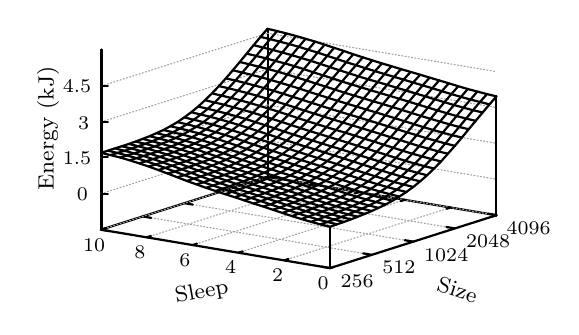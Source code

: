 \definecolor{ca0a0a4}{RGB}{160,160,164}
\scriptsize
\begin{tikzpicture}[y=0.80pt, x=0.80pt, yscale=-0.57, xscale=0.57, inner sep=0pt, outer sep=0pt]
\begin{scope}[draw=black,line join=bevel,line cap=rect,even odd rule,line width=0.800pt]
  \begin{scope}[cm={{1.0,0.0,0.0,1.0,(0.0,0.0)}},draw=black,line join=bevel,line cap=rect,line width=0.800pt]
  \end{scope}
  \begin{scope}[cm={{1.005,0.0,0.0,1.005,(0.0,0.0)}},draw=black,line join=bevel,line cap=rect,line width=0.800pt]
  \end{scope}
  \begin{scope}[cm={{1.005,0.0,0.0,1.005,(0.0,0.0)}},draw=black,line join=round,line cap=round,line width=0.800pt]
    \path[draw] (59.1,229.5) -- (190.3,187.8);
    \path[draw] (370.9,218.1) -- (190.3,187.8);
    \path[draw] (59.5,229.5) -- (59.5,87.5);
    \path[draw] (190.5,187.5) -- (190.5,71.5);
    \path[draw] (370.5,218.5) -- (370.5,124.5);
  \end{scope}
  \begin{scope}[cm={{1.005,0.0,0.0,1.005,(0.0,0.0)}},draw=ca0a0a4,dash pattern=on 0.40pt off 0.80pt,line join=round,line cap=round,line width=0.400pt]
    \path[draw] (239.7,259.8) -- (59.1,229.5);
  \end{scope}
  \begin{scope}[cm={{1.005,0.0,0.0,1.005,(0.0,0.0)}},draw=black,line join=round,line cap=round,line width=0.800pt]
    \path[draw] (239.7,259.8) -- (232.9,258.6);
    \path[draw] (59.1,229.5) -- (65.8,230.6);
  \end{scope}
  \begin{scope}[cm={{1.005,0.0,0.0,1.005,(0.0,0.0)}},draw=black,line join=bevel,line cap=rect,line width=0.800pt]
  \end{scope}
  \begin{scope}[cm={{1.005,0.0,0.0,1.005,(249.153,276.781)}},draw=black,line join=bevel,line cap=rect,line width=0.800pt]
  \end{scope}
  \begin{scope}[cm={{1.005,0.0,0.0,1.005,(249.153,276.781)}},draw=black,line join=bevel,line cap=rect,line width=0.800pt]
  \end{scope}
  \begin{scope}[cm={{1.005,0.0,0.0,1.005,(249.153,276.781)}},draw=black,line join=bevel,line cap=rect,line width=0.800pt]
  \end{scope}
  \begin{scope}[cm={{1.005,0.0,0.0,1.005,(249.153,276.781)}},draw=black,line join=bevel,line cap=rect,line width=0.800pt]
  \end{scope}
  \begin{scope}[cm={{1.005,0.0,0.0,1.005,(249.153,276.781)}},draw=black,line join=bevel,line cap=rect,line width=0.800pt]
  \end{scope}
  \begin{scope}[cm={{1.005,0.0,0.0,1.005,(249.153,276.781)}},draw=black,line join=bevel,line cap=rect,line width=0.800pt]
    \path[fill=black] (0.0,0.0) node[above right] () {256};
  \end{scope}
  \begin{scope}[cm={{1.005,0.0,0.0,1.005,(249.153,276.781)}},draw=black,line join=bevel,line cap=rect,line width=0.800pt]
  \end{scope}
  \begin{scope}[cm={{1.005,0.0,0.0,1.005,(0.0,0.0)}},draw=black,line join=bevel,line cap=rect,line width=0.800pt]
  \end{scope}
  \begin{scope}[cm={{1.005,0.0,0.0,1.005,(0.0,0.0)}},draw=ca0a0a4,dash pattern=on 0.40pt off 0.80pt,line join=round,line cap=round,line width=0.400pt]
    \path[draw] (272.5,249.3) -- (91.9,219.0);
  \end{scope}
  \begin{scope}[cm={{1.005,0.0,0.0,1.005,(0.0,0.0)}},draw=black,line join=round,line cap=round,line width=0.800pt]
    \path[draw] (272.5,249.3) -- (265.8,248.2);
    \path[draw] (91.9,219.0) -- (98.6,220.2);
  \end{scope}
  \begin{scope}[cm={{1.005,0.0,0.0,1.005,(0.0,0.0)}},draw=black,line join=bevel,line cap=rect,line width=0.800pt]
  \end{scope}
  \begin{scope}[cm={{1.005,0.0,0.0,1.005,(282.307,265.73)}},draw=black,line join=bevel,line cap=rect,line width=0.800pt]
  \end{scope}
  \begin{scope}[cm={{1.005,0.0,0.0,1.005,(282.307,265.73)}},draw=black,line join=bevel,line cap=rect,line width=0.800pt]
  \end{scope}
  \begin{scope}[cm={{1.005,0.0,0.0,1.005,(282.307,265.73)}},draw=black,line join=bevel,line cap=rect,line width=0.800pt]
  \end{scope}
  \begin{scope}[cm={{1.005,0.0,0.0,1.005,(282.307,265.73)}},draw=black,line join=bevel,line cap=rect,line width=0.800pt]
  \end{scope}
  \begin{scope}[cm={{1.005,0.0,0.0,1.005,(282.307,265.73)}},draw=black,line join=bevel,line cap=rect,line width=0.800pt]
  \end{scope}
  \begin{scope}[cm={{1.005,0.0,0.0,1.005,(282.307,265.73)}},draw=black,line join=bevel,line cap=rect,line width=0.800pt]
    \path[fill=black] (0.0,0.0) node[above right] () {512};
  \end{scope}
  \begin{scope}[cm={{1.005,0.0,0.0,1.005,(282.307,265.73)}},draw=black,line join=bevel,line cap=rect,line width=0.800pt]
  \end{scope}
  \begin{scope}[cm={{1.005,0.0,0.0,1.005,(0.0,0.0)}},draw=black,line join=bevel,line cap=rect,line width=0.800pt]
  \end{scope}
  \begin{scope}[cm={{1.005,0.0,0.0,1.005,(0.0,0.0)}},draw=ca0a0a4,dash pattern=on 0.40pt off 0.80pt,line join=round,line cap=round,line width=0.400pt]
    \path[draw] (305.3,238.9) -- (124.7,208.6);
  \end{scope}
  \begin{scope}[cm={{1.005,0.0,0.0,1.005,(0.0,0.0)}},draw=black,line join=round,line cap=round,line width=0.800pt]
    \path[draw] (305.3,238.9) -- (298.6,237.8);
    \path[draw] (124.7,208.6) -- (131.4,209.7);
  \end{scope}
  \begin{scope}[cm={{1.005,0.0,0.0,1.005,(0.0,0.0)}},draw=black,line join=bevel,line cap=rect,line width=0.800pt]
  \end{scope}
  \begin{scope}[cm={{1.005,0.0,0.0,1.005,(315.46,255.684)}},draw=black,line join=bevel,line cap=rect,line width=0.800pt]
  \end{scope}
  \begin{scope}[cm={{1.005,0.0,0.0,1.005,(315.46,255.684)}},draw=black,line join=bevel,line cap=rect,line width=0.800pt]
  \end{scope}
  \begin{scope}[cm={{1.005,0.0,0.0,1.005,(315.46,255.684)}},draw=black,line join=bevel,line cap=rect,line width=0.800pt]
  \end{scope}
  \begin{scope}[cm={{1.005,0.0,0.0,1.005,(315.46,255.684)}},draw=black,line join=bevel,line cap=rect,line width=0.800pt]
  \end{scope}
  \begin{scope}[cm={{1.005,0.0,0.0,1.005,(315.46,255.684)}},draw=black,line join=bevel,line cap=rect,line width=0.800pt]
  \end{scope}
  \begin{scope}[cm={{1.005,0.0,0.0,1.005,(315.46,255.684)}},draw=black,line join=bevel,line cap=rect,line width=0.800pt]
    \path[fill=black] (0.0,0.0) node[above right] () {1024};
  \end{scope}
  \begin{scope}[cm={{1.005,0.0,0.0,1.005,(315.46,255.684)}},draw=black,line join=bevel,line cap=rect,line width=0.800pt]
  \end{scope}
  \begin{scope}[cm={{1.005,0.0,0.0,1.005,(0.0,0.0)}},draw=black,line join=bevel,line cap=rect,line width=0.800pt]
  \end{scope}
  \begin{scope}[cm={{1.005,0.0,0.0,1.005,(0.0,0.0)}},draw=ca0a0a4,dash pattern=on 0.40pt off 0.80pt,line join=round,line cap=round,line width=0.400pt]
    \path[draw] (338.1,228.5) -- (157.5,198.2);
  \end{scope}
  \begin{scope}[cm={{1.005,0.0,0.0,1.005,(0.0,0.0)}},draw=black,line join=round,line cap=round,line width=0.800pt]
    \path[draw] (338.1,228.5) -- (331.4,227.4);
    \path[draw] (157.5,198.2) -- (164.2,199.3);
  \end{scope}
  \begin{scope}[cm={{1.005,0.0,0.0,1.005,(0.0,0.0)}},draw=black,line join=bevel,line cap=rect,line width=0.800pt]
  \end{scope}
  \begin{scope}[cm={{1.005,0.0,0.0,1.005,(348.614,244.633)}},draw=black,line join=bevel,line cap=rect,line width=0.800pt]
  \end{scope}
  \begin{scope}[cm={{1.005,0.0,0.0,1.005,(348.614,244.633)}},draw=black,line join=bevel,line cap=rect,line width=0.800pt]
  \end{scope}
  \begin{scope}[cm={{1.005,0.0,0.0,1.005,(348.614,244.633)}},draw=black,line join=bevel,line cap=rect,line width=0.800pt]
  \end{scope}
  \begin{scope}[cm={{1.005,0.0,0.0,1.005,(348.614,244.633)}},draw=black,line join=bevel,line cap=rect,line width=0.800pt]
  \end{scope}
  \begin{scope}[cm={{1.005,0.0,0.0,1.005,(348.614,244.633)}},draw=black,line join=bevel,line cap=rect,line width=0.800pt]
  \end{scope}
  \begin{scope}[cm={{1.005,0.0,0.0,1.005,(348.614,244.633)}},draw=black,line join=bevel,line cap=rect,line width=0.800pt]
    \path[fill=black] (0.0,0.0) node[above right] () {2048};
  \end{scope}
  \begin{scope}[cm={{1.005,0.0,0.0,1.005,(348.614,244.633)}},draw=black,line join=bevel,line cap=rect,line width=0.800pt]
  \end{scope}
  \begin{scope}[cm={{1.005,0.0,0.0,1.005,(0.0,0.0)}},draw=black,line join=bevel,line cap=rect,line width=0.800pt]
  \end{scope}
  \begin{scope}[cm={{1.005,0.0,0.0,1.005,(0.0,0.0)}},draw=ca0a0a4,dash pattern=on 0.40pt off 0.80pt,line join=round,line cap=round,line width=0.400pt]
    \path[draw] (370.9,218.1) -- (190.3,187.8);
  \end{scope}
  \begin{scope}[cm={{1.005,0.0,0.0,1.005,(0.0,0.0)}},draw=black,line join=round,line cap=round,line width=0.800pt]
    \path[draw] (370.9,218.1) -- (364.2,216.9);
    \path[draw] (190.3,187.8) -- (197.1,188.9);
  \end{scope}
  \begin{scope}[cm={{1.005,0.0,0.0,1.005,(0.0,0.0)}},draw=black,line join=bevel,line cap=rect,line width=0.800pt]
  \end{scope}
  \begin{scope}[cm={{1.005,0.0,0.0,1.005,(380.763,234.586)}},draw=black,line join=bevel,line cap=rect,line width=0.800pt]
  \end{scope}
  \begin{scope}[cm={{1.005,0.0,0.0,1.005,(380.763,234.586)}},draw=black,line join=bevel,line cap=rect,line width=0.800pt]
  \end{scope}
  \begin{scope}[cm={{1.005,0.0,0.0,1.005,(380.763,234.586)}},draw=black,line join=bevel,line cap=rect,line width=0.800pt]
  \end{scope}
  \begin{scope}[cm={{1.005,0.0,0.0,1.005,(380.763,234.586)}},draw=black,line join=bevel,line cap=rect,line width=0.800pt]
  \end{scope}
  \begin{scope}[cm={{1.005,0.0,0.0,1.005,(380.763,234.586)}},draw=black,line join=bevel,line cap=rect,line width=0.800pt]
  \end{scope}
  \begin{scope}[cm={{1.005,0.0,0.0,1.005,(380.763,234.586)}},draw=black,line join=bevel,line cap=rect,line width=0.800pt]
    \path[fill=black] (0.0,0.0) node[above right] () {4096};
  \end{scope}
  \begin{scope}[cm={{1.005,0.0,0.0,1.005,(380.763,234.586)}},draw=black,line join=bevel,line cap=rect,line width=0.800pt]
  \end{scope}
  \begin{scope}[cm={{1.005,0.0,0.0,1.005,(0.0,0.0)}},draw=black,line join=bevel,line cap=rect,line width=0.800pt]
  \end{scope}
  \begin{scope}[cm={{1.005,0.0,0.0,1.005,(0.0,0.0)}},draw=ca0a0a4,dash pattern=on 0.40pt off 0.80pt,line join=round,line cap=round,line width=0.400pt]
    \path[draw] (239.7,259.8) -- (370.9,218.1);
  \end{scope}
  \begin{scope}[cm={{1.005,0.0,0.0,1.005,(0.0,0.0)}},draw=black,line join=round,line cap=round,line width=0.800pt]
    \path[draw] (239.7,259.8) -- (242.9,258.7);
    \path[draw] (370.9,218.1) -- (367.6,219.1);
  \end{scope}
  \begin{scope}[cm={{1.005,0.0,0.0,1.005,(0.0,0.0)}},draw=black,line join=bevel,line cap=rect,line width=0.800pt]
  \end{scope}
  \begin{scope}[cm={{1.005,0.0,0.0,1.005,(231.07,275.777)}},draw=black,line join=bevel,line cap=rect,line width=0.800pt]
  \end{scope}
  \begin{scope}[cm={{1.005,0.0,0.0,1.005,(231.07,275.777)}},draw=black,line join=bevel,line cap=rect,line width=0.800pt]
  \end{scope}
  \begin{scope}[cm={{1.005,0.0,0.0,1.005,(231.07,275.777)}},draw=black,line join=bevel,line cap=rect,line width=0.800pt]
  \end{scope}
  \begin{scope}[cm={{1.005,0.0,0.0,1.005,(231.07,275.777)}},draw=black,line join=bevel,line cap=rect,line width=0.800pt]
  \end{scope}
  \begin{scope}[cm={{1.005,0.0,0.0,1.005,(231.07,275.777)}},draw=black,line join=bevel,line cap=rect,line width=0.800pt]
  \end{scope}
  \begin{scope}[cm={{1.005,0.0,0.0,1.005,(231.07,277.777)}},draw=black,line join=bevel,line cap=rect,line width=0.800pt]
    \path[fill=black] (0.0,0.0) node[above right] () {0};
  \end{scope}
  \begin{scope}[cm={{1.005,0.0,0.0,1.005,(231.07,275.777)}},draw=black,line join=bevel,line cap=rect,line width=0.800pt]
  \end{scope}
  \begin{scope}[cm={{1.005,0.0,0.0,1.005,(0.0,0.0)}},draw=black,line join=bevel,line cap=rect,line width=0.800pt]
  \end{scope}
  \begin{scope}[cm={{1.005,0.0,0.0,1.005,(0.0,0.0)}},draw=ca0a0a4,dash pattern=on 0.40pt off 0.80pt,line join=round,line cap=round,line width=0.400pt]
    \path[draw] (203.6,253.7) -- (334.8,212.0);
  \end{scope}
  \begin{scope}[cm={{1.005,0.0,0.0,1.005,(0.0,0.0)}},draw=black,line join=round,line cap=round,line width=0.800pt]
    \path[draw] (203.6,253.7) -- (206.9,252.6);
    \path[draw] (334.8,212.0) -- (331.5,213.0);
  \end{scope}
  \begin{scope}[cm={{1.005,0.0,0.0,1.005,(0.0,0.0)}},draw=black,line join=bevel,line cap=rect,line width=0.800pt]
  \end{scope}
  \begin{scope}[cm={{1.005,0.0,0.0,1.005,(194.902,269.749)}},draw=black,line join=bevel,line cap=rect,line width=0.800pt]
  \end{scope}
  \begin{scope}[cm={{1.005,0.0,0.0,1.005,(194.902,269.749)}},draw=black,line join=bevel,line cap=rect,line width=0.800pt]
  \end{scope}
  \begin{scope}[cm={{1.005,0.0,0.0,1.005,(194.902,269.749)}},draw=black,line join=bevel,line cap=rect,line width=0.800pt]
  \end{scope}
  \begin{scope}[cm={{1.005,0.0,0.0,1.005,(194.902,269.749)}},draw=black,line join=bevel,line cap=rect,line width=0.800pt]
  \end{scope}
  \begin{scope}[cm={{1.005,0.0,0.0,1.005,(194.902,269.749)}},draw=black,line join=bevel,line cap=rect,line width=0.800pt]
  \end{scope}
  \begin{scope}[cm={{1.005,0.0,0.0,1.005,(194.902,271.749)}},draw=black,line join=bevel,line cap=rect,line width=0.800pt]
    \path[fill=black] (0.0,0.0) node[above right] () {2};
  \end{scope}
  \begin{scope}[cm={{1.005,0.0,0.0,1.005,(194.902,269.749)}},draw=black,line join=bevel,line cap=rect,line width=0.800pt]
  \end{scope}
  \begin{scope}[cm={{1.005,0.0,0.0,1.005,(0.0,0.0)}},draw=black,line join=bevel,line cap=rect,line width=0.800pt]
  \end{scope}
  \begin{scope}[cm={{1.005,0.0,0.0,1.005,(0.0,0.0)}},draw=ca0a0a4,dash pattern=on 0.40pt off 0.80pt,line join=round,line cap=round,line width=0.400pt]
    \path[draw] (167.5,247.6) -- (298.6,205.9);
  \end{scope}
  \begin{scope}[cm={{1.005,0.0,0.0,1.005,(0.0,0.0)}},draw=black,line join=round,line cap=round,line width=0.800pt]
    \path[draw] (167.5,247.6) -- (170.8,246.6);
    \path[draw] (298.6,205.9) -- (295.3,207.0);
  \end{scope}
  \begin{scope}[cm={{1.005,0.0,0.0,1.005,(0.0,0.0)}},draw=black,line join=bevel,line cap=rect,line width=0.800pt]
  \end{scope}
  \begin{scope}[cm={{1.005,0.0,0.0,1.005,(157.73,263.721)}},draw=black,line join=bevel,line cap=rect,line width=0.800pt]
  \end{scope}
  \begin{scope}[cm={{1.005,0.0,0.0,1.005,(157.73,263.721)}},draw=black,line join=bevel,line cap=rect,line width=0.800pt]
  \end{scope}
  \begin{scope}[cm={{1.005,0.0,0.0,1.005,(157.73,263.721)}},draw=black,line join=bevel,line cap=rect,line width=0.800pt]
  \end{scope}
  \begin{scope}[cm={{1.005,0.0,0.0,1.005,(157.73,263.721)}},draw=black,line join=bevel,line cap=rect,line width=0.800pt]
  \end{scope}
  \begin{scope}[cm={{1.005,0.0,0.0,1.005,(157.73,263.721)}},draw=black,line join=bevel,line cap=rect,line width=0.800pt]
  \end{scope}
  \begin{scope}[cm={{1.005,0.0,0.0,1.005,(157.73,265.721)}},draw=black,line join=bevel,line cap=rect,line width=0.800pt]
    \path[fill=black] (0.0,0.0) node[above right] () {4};
  \end{scope}
  \begin{scope}[cm={{1.005,0.0,0.0,1.005,(157.73,263.721)}},draw=black,line join=bevel,line cap=rect,line width=0.800pt]
  \end{scope}
  \begin{scope}[cm={{1.005,0.0,0.0,1.005,(0.0,0.0)}},draw=black,line join=bevel,line cap=rect,line width=0.800pt]
  \end{scope}
  \begin{scope}[cm={{1.005,0.0,0.0,1.005,(0.0,0.0)}},draw=ca0a0a4,dash pattern=on 0.40pt off 0.80pt,line join=round,line cap=round,line width=0.400pt]
    \path[draw] (131.4,241.6) -- (262.5,199.9);
  \end{scope}
  \begin{scope}[cm={{1.005,0.0,0.0,1.005,(0.0,0.0)}},draw=black,line join=round,line cap=round,line width=0.800pt]
    \path[draw] (131.4,241.6) -- (134.7,240.5);
    \path[draw] (262.5,199.9) -- (259.2,200.9);
  \end{scope}
  \begin{scope}[cm={{1.005,0.0,0.0,1.005,(0.0,0.0)}},draw=black,line join=bevel,line cap=rect,line width=0.800pt]
  \end{scope}
  \begin{scope}[cm={{1.005,0.0,0.0,1.005,(121.563,257.693)}},draw=black,line join=bevel,line cap=rect,line width=0.800pt]
  \end{scope}
  \begin{scope}[cm={{1.005,0.0,0.0,1.005,(121.563,257.693)}},draw=black,line join=bevel,line cap=rect,line width=0.800pt]
  \end{scope}
  \begin{scope}[cm={{1.005,0.0,0.0,1.005,(121.563,257.693)}},draw=black,line join=bevel,line cap=rect,line width=0.800pt]
  \end{scope}
  \begin{scope}[cm={{1.005,0.0,0.0,1.005,(121.563,257.693)}},draw=black,line join=bevel,line cap=rect,line width=0.800pt]
  \end{scope}
  \begin{scope}[cm={{1.005,0.0,0.0,1.005,(121.563,257.693)}},draw=black,line join=bevel,line cap=rect,line width=0.800pt]
  \end{scope}
  \begin{scope}[cm={{1.005,0.0,0.0,1.005,(121.563,259.693)}},draw=black,line join=bevel,line cap=rect,line width=0.800pt]
    \path[fill=black] (0.0,0.0) node[above right] () {6};
  \end{scope}
  \begin{scope}[cm={{1.005,0.0,0.0,1.005,(121.563,257.693)}},draw=black,line join=bevel,line cap=rect,line width=0.800pt]
  \end{scope}
  \begin{scope}[cm={{1.005,0.0,0.0,1.005,(0.0,0.0)}},draw=black,line join=bevel,line cap=rect,line width=0.800pt]
  \end{scope}
  \begin{scope}[cm={{1.005,0.0,0.0,1.005,(0.0,0.0)}},draw=ca0a0a4,dash pattern=on 0.40pt off 0.80pt,line join=round,line cap=round,line width=0.400pt]
    \path[draw] (95.2,235.5) -- (226.4,193.8);
  \end{scope}
  \begin{scope}[cm={{1.005,0.0,0.0,1.005,(0.0,0.0)}},draw=black,line join=round,line cap=round,line width=0.800pt]
    \path[draw] (95.2,235.5) -- (98.5,234.5);
    \path[draw] (226.4,193.8) -- (223.1,194.9);
  \end{scope}
  \begin{scope}[cm={{1.005,0.0,0.0,1.005,(0.0,0.0)}},draw=black,line join=bevel,line cap=rect,line width=0.800pt]
  \end{scope}
  \begin{scope}[cm={{1.005,0.0,0.0,1.005,(85.898,251.665)}},draw=black,line join=bevel,line cap=rect,line width=0.800pt]
  \end{scope}
  \begin{scope}[cm={{1.005,0.0,0.0,1.005,(85.898,251.665)}},draw=black,line join=bevel,line cap=rect,line width=0.800pt]
  \end{scope}
  \begin{scope}[cm={{1.005,0.0,0.0,1.005,(85.898,251.665)}},draw=black,line join=bevel,line cap=rect,line width=0.800pt]
  \end{scope}
  \begin{scope}[cm={{1.005,0.0,0.0,1.005,(85.898,251.665)}},draw=black,line join=bevel,line cap=rect,line width=0.800pt]
  \end{scope}
  \begin{scope}[cm={{1.005,0.0,0.0,1.005,(85.898,251.665)}},draw=black,line join=bevel,line cap=rect,line width=0.800pt]
  \end{scope}
  \begin{scope}[cm={{1.005,0.0,0.0,1.005,(85.898,253.665)}},draw=black,line join=bevel,line cap=rect,line width=0.800pt]
    \path[fill=black] (0.0,0.0) node[above right] () {8};
  \end{scope}
  \begin{scope}[cm={{1.005,0.0,0.0,1.005,(85.898,251.665)}},draw=black,line join=bevel,line cap=rect,line width=0.800pt]
  \end{scope}
  \begin{scope}[cm={{1.005,0.0,0.0,1.005,(0.0,0.0)}},draw=black,line join=bevel,line cap=rect,line width=0.800pt]
  \end{scope}
  \begin{scope}[cm={{1.005,0.0,0.0,1.005,(0.0,0.0)}},draw=ca0a0a4,dash pattern=on 0.40pt off 0.80pt,line join=round,line cap=round,line width=0.400pt]
    \path[draw] (59.1,229.5) -- (190.3,187.8);
  \end{scope}
  \begin{scope}[cm={{1.005,0.0,0.0,1.005,(0.0,0.0)}},draw=black,line join=round,line cap=round,line width=0.800pt]
    \path[draw] (59.1,229.5) -- (62.4,228.4);
    \path[draw] (190.3,187.8) -- (187.1,188.8);
  \end{scope}
  \begin{scope}[cm={{1.005,0.0,0.0,1.005,(0.0,0.0)}},draw=black,line join=bevel,line cap=rect,line width=0.800pt]
  \end{scope}
  \begin{scope}[cm={{1.005,0.0,0.0,1.005,(45.209,245.637)}},draw=black,line join=bevel,line cap=rect,line width=0.800pt]
  \end{scope}
  \begin{scope}[cm={{1.005,0.0,0.0,1.005,(45.209,245.637)}},draw=black,line join=bevel,line cap=rect,line width=0.800pt]
  \end{scope}
  \begin{scope}[cm={{1.005,0.0,0.0,1.005,(45.209,245.637)}},draw=black,line join=bevel,line cap=rect,line width=0.800pt]
  \end{scope}
  \begin{scope}[cm={{1.005,0.0,0.0,1.005,(45.209,245.637)}},draw=black,line join=bevel,line cap=rect,line width=0.800pt]
  \end{scope}
  \begin{scope}[cm={{1.005,0.0,0.0,1.005,(45.209,245.637)}},draw=black,line join=bevel,line cap=rect,line width=0.800pt]
  \end{scope}
  \begin{scope}[cm={{1.005,0.0,0.0,1.005,(45.209,247.637)}},draw=black,line join=bevel,line cap=rect,line width=0.800pt]
    \path[fill=black] (0.0,0.0) node[above right] () {10};
  \end{scope}
  \begin{scope}[cm={{1.005,0.0,0.0,1.005,(45.209,245.637)}},draw=black,line join=bevel,line cap=rect,line width=0.800pt]
  \end{scope}
  \begin{scope}[cm={{1.005,0.0,0.0,1.005,(0.0,0.0)}},draw=black,line join=bevel,line cap=rect,line width=0.800pt]
  \end{scope}
  \begin{scope}[cm={{1.005,0.0,0.0,1.005,(0.0,0.0)}},draw=ca0a0a4,dash pattern=on 0.40pt off 0.80pt,line join=round,line cap=round,line width=0.400pt]
    \path[draw] (59.1,201.1) -- (190.3,159.4);
    \path[draw] (190.3,159.4) -- (190.3,159.4) -- (370.9,189.7);
  \end{scope}
  \begin{scope}[cm={{1.005,0.0,0.0,1.005,(0.0,0.0)}},draw=black,line join=round,line cap=round,line width=0.800pt]
    \path[draw] (59.5,201.5) -- (64.5,201.5);
  \end{scope}
  \begin{scope}[cm={{1.005,0.0,0.0,1.005,(0.0,0.0)}},draw=black,line join=bevel,line cap=rect,line width=0.800pt]
  \end{scope}
  \begin{scope}[cm={{1.005,0.0,0.0,1.005,(40.186,207.46)}},draw=black,line join=bevel,line cap=rect,line width=0.800pt]
  \end{scope}
  \begin{scope}[cm={{1.005,0.0,0.0,1.005,(40.186,207.46)}},draw=black,line join=bevel,line cap=rect,line width=0.800pt]
  \end{scope}
  \begin{scope}[cm={{1.005,0.0,0.0,1.005,(40.186,207.46)}},draw=black,line join=bevel,line cap=rect,line width=0.800pt]
  \end{scope}
  \begin{scope}[cm={{1.005,0.0,0.0,1.005,(40.186,207.46)}},draw=black,line join=bevel,line cap=rect,line width=0.800pt]
  \end{scope}
  \begin{scope}[cm={{1.005,0.0,0.0,1.005,(40.186,207.46)}},draw=black,line join=bevel,line cap=rect,line width=0.800pt]
  \end{scope}
  \begin{scope}[cm={{1.005,0.0,0.0,1.005,(40.186,207.46)}},draw=black,line join=bevel,line cap=rect,line width=0.800pt]
    \path[fill=black] (0.0,0.0) node[above right] () {0};
  \end{scope}
  \begin{scope}[cm={{1.005,0.0,0.0,1.005,(40.186,207.46)}},draw=black,line join=bevel,line cap=rect,line width=0.800pt]
  \end{scope}
  \begin{scope}[cm={{1.005,0.0,0.0,1.005,(0.0,0.0)}},draw=black,line join=bevel,line cap=rect,line width=0.800pt]
  \end{scope}
  \begin{scope}[cm={{1.005,0.0,0.0,1.005,(0.0,0.0)}},draw=ca0a0a4,dash pattern=on 0.40pt off 0.80pt,line join=round,line cap=round,line width=0.400pt]
    \path[draw] (59.1,172.8) -- (190.3,131.2);
    \path[draw] (190.3,131.2) -- (190.3,131.2) -- (370.9,161.4);
  \end{scope}
  \begin{scope}[cm={{1.005,0.0,0.0,1.005,(0.0,0.0)}},draw=black,line join=round,line cap=round,line width=0.800pt]
    \path[draw] (59.5,172.5) -- (64.5,172.5);
  \end{scope}
  \begin{scope}[cm={{1.005,0.0,0.0,1.005,(0.0,0.0)}},draw=black,line join=bevel,line cap=rect,line width=0.800pt]
  \end{scope}
  \begin{scope}[cm={{1.005,0.0,0.0,1.005,(29.135,179.33)}},draw=black,line join=bevel,line cap=rect,line width=0.800pt]
  \end{scope}
  \begin{scope}[cm={{1.005,0.0,0.0,1.005,(29.135,179.33)}},draw=black,line join=bevel,line cap=rect,line width=0.800pt]
  \end{scope}
  \begin{scope}[cm={{1.005,0.0,0.0,1.005,(29.135,179.33)}},draw=black,line join=bevel,line cap=rect,line width=0.800pt]
  \end{scope}
  \begin{scope}[cm={{1.005,0.0,0.0,1.005,(29.135,179.33)}},draw=black,line join=bevel,line cap=rect,line width=0.800pt]
  \end{scope}
  \begin{scope}[cm={{1.005,0.0,0.0,1.005,(29.135,179.33)}},draw=black,line join=bevel,line cap=rect,line width=0.800pt]
  \end{scope}
  \begin{scope}[cm={{1.005,0.0,0.0,1.005,(29.135,179.33)}},draw=black,line join=bevel,line cap=rect,line width=0.800pt]
    \path[fill=black] (0.0,0.0) node[above right] () {1.5};
  \end{scope}
  \begin{scope}[cm={{1.005,0.0,0.0,1.005,(29.135,179.33)}},draw=black,line join=bevel,line cap=rect,line width=0.800pt]
  \end{scope}
  \begin{scope}[cm={{1.005,0.0,0.0,1.005,(0.0,0.0)}},draw=black,line join=bevel,line cap=rect,line width=0.800pt]
  \end{scope}
  \begin{scope}[cm={{1.005,0.0,0.0,1.005,(0.0,0.0)}},draw=ca0a0a4,dash pattern=on 0.40pt off 0.80pt,line join=round,line cap=round,line width=0.400pt]
    \path[draw] (59.1,144.6) -- (190.3,102.9);
    \path[draw] (190.3,102.9) -- (190.3,102.9) -- (370.9,133.2);
  \end{scope}
  \begin{scope}[cm={{1.005,0.0,0.0,1.005,(0.0,0.0)}},draw=black,line join=round,line cap=round,line width=0.800pt]
    \path[draw] (59.5,144.5) -- (64.5,144.5);
  \end{scope}
  \begin{scope}[cm={{1.005,0.0,0.0,1.005,(0.0,0.0)}},draw=black,line join=bevel,line cap=rect,line width=0.800pt]
  \end{scope}
  \begin{scope}[cm={{1.005,0.0,0.0,1.005,(41.191,151.2)}},draw=black,line join=bevel,line cap=rect,line width=0.800pt]
  \end{scope}
  \begin{scope}[cm={{1.005,0.0,0.0,1.005,(41.191,151.2)}},draw=black,line join=bevel,line cap=rect,line width=0.800pt]
  \end{scope}
  \begin{scope}[cm={{1.005,0.0,0.0,1.005,(41.191,151.2)}},draw=black,line join=bevel,line cap=rect,line width=0.800pt]
  \end{scope}
  \begin{scope}[cm={{1.005,0.0,0.0,1.005,(41.191,151.2)}},draw=black,line join=bevel,line cap=rect,line width=0.800pt]
  \end{scope}
  \begin{scope}[cm={{1.005,0.0,0.0,1.005,(41.191,151.2)}},draw=black,line join=bevel,line cap=rect,line width=0.800pt]
  \end{scope}
  \begin{scope}[cm={{1.005,0.0,0.0,1.005,(41.191,151.2)}},draw=black,line join=bevel,line cap=rect,line width=0.800pt]
    \path[fill=black] (0.0,0.0) node[above right] () {3};
  \end{scope}
  \begin{scope}[cm={{1.005,0.0,0.0,1.005,(41.191,151.2)}},draw=black,line join=bevel,line cap=rect,line width=0.800pt]
  \end{scope}
  \begin{scope}[cm={{1.005,0.0,0.0,1.005,(0.0,0.0)}},draw=black,line join=bevel,line cap=rect,line width=0.800pt]
  \end{scope}
  \begin{scope}[cm={{1.005,0.0,0.0,1.005,(0.0,0.0)}},draw=ca0a0a4,dash pattern=on 0.40pt off 0.80pt,line join=round,line cap=round,line width=0.400pt]
    \path[draw] (59.1,116.3) -- (190.3,74.6);
    \path[draw] (190.3,74.6) -- (190.3,74.6) -- (370.9,104.9);
  \end{scope}
  \begin{scope}[cm={{1.005,0.0,0.0,1.005,(0.0,0.0)}},draw=black,line join=round,line cap=round,line width=0.800pt]
    \path[draw] (59.5,116.5) -- (64.5,116.5);
  \end{scope}
  \begin{scope}[cm={{1.005,0.0,0.0,1.005,(0.0,0.0)}},draw=black,line join=bevel,line cap=rect,line width=0.800pt]
  \end{scope}
  \begin{scope}[cm={{1.005,0.0,0.0,1.005,(29.135,122.065)}},draw=black,line join=bevel,line cap=rect,line width=0.800pt]
  \end{scope}
  \begin{scope}[cm={{1.005,0.0,0.0,1.005,(29.135,122.065)}},draw=black,line join=bevel,line cap=rect,line width=0.800pt]
  \end{scope}
  \begin{scope}[cm={{1.005,0.0,0.0,1.005,(29.135,122.065)}},draw=black,line join=bevel,line cap=rect,line width=0.800pt]
  \end{scope}
  \begin{scope}[cm={{1.005,0.0,0.0,1.005,(29.135,122.065)}},draw=black,line join=bevel,line cap=rect,line width=0.800pt]
  \end{scope}
  \begin{scope}[cm={{1.005,0.0,0.0,1.005,(29.135,122.065)}},draw=black,line join=bevel,line cap=rect,line width=0.800pt]
  \end{scope}
  \begin{scope}[cm={{1.005,0.0,0.0,1.005,(29.135,122.065)}},draw=black,line join=bevel,line cap=rect,line width=0.800pt]
    \path[fill=black] (0.0,0.0) node[above right] () {4.5};
  \end{scope}
  \begin{scope}[cm={{1.005,0.0,0.0,1.005,(29.135,122.065)}},draw=black,line join=bevel,line cap=rect,line width=0.800pt]
  \end{scope}
  \begin{scope}[cm={{0.0,-1.005,1.005,0.0,(15.572,196.409)}},draw=black,line join=bevel,line cap=rect,line width=0.800pt]
  \end{scope}
  \begin{scope}[cm={{0.0,-1.005,1.005,0.0,(15.572,196.409)}},draw=black,line join=bevel,line cap=rect,line width=0.800pt]
  \end{scope}
  \begin{scope}[cm={{0.0,-1.005,1.005,0.0,(15.572,196.409)}},draw=black,line join=bevel,line cap=rect,line width=0.800pt]
  \end{scope}
  \begin{scope}[cm={{0.0,-1.005,1.005,0.0,(15.572,196.409)}},draw=black,line join=bevel,line cap=rect,line width=0.800pt]
  \end{scope}
  \begin{scope}[cm={{0.0,-1.005,1.005,0.0,(15.572,196.409)}},draw=black,line join=bevel,line cap=rect,line width=0.800pt]
  \end{scope}
  \begin{scope}[cm={{0.0,-1.005,1.005,0.0,(8.572,199.298)}},draw=black,line join=bevel,line cap=rect,line width=0.800pt]
    \path[fill=black] (0.0,0.0) node[above right] () {\rotatebox{90}{\footnotesize Energy (kJ)}};
  \end{scope}
  \begin{scope}[cm={{0.0,-1.005,1.005,0.0,(15.572,196.409)}},draw=black,line join=bevel,line cap=rect,line width=0.800pt]
  \end{scope}
  \begin{scope}[cm={{1.005,0.0,0.0,1.005,(0.0,0.0)}},draw=black,line join=bevel,line cap=rect,line width=0.800pt]
  \end{scope}
  \begin{scope}[cm={{1.005,0.0,0.0,1.005,(0.0,0.0)}},draw=black,line join=bevel,line cap=rect,line width=0.800pt]
  \end{scope}
  \begin{scope}[cm={{1.005,0.0,0.0,1.005,(0.0,0.0)}},draw=black,line join=bevel,line cap=rect,line width=0.800pt]
  \end{scope}
  \begin{scope}[cm={{1.005,0.0,0.0,1.005,(0.0,0.0)}},draw=black,line join=round,line cap=round,line width=0.800pt]
    \path[draw] (370.9,124.4) -- (363.4,122.6) -- (363.4,122.6) --
      (355.8,120.6) -- (355.8,120.6) -- (348.3,118.6) --
      (348.3,118.6) -- (340.8,116.4) -- (340.8,116.4) --
      (333.3,114.1) -- (333.3,114.1) -- (325.7,111.8) --
      (325.7,111.8) -- (318.2,109.6) -- (318.2,109.6) --
      (310.7,107.3) -- (310.7,107.3) -- (303.2,105.1) --
      (303.2,105.1) -- (295.6,102.9) -- (295.6,102.9) --
      (288.1,100.6) -- (288.1,100.6) -- (280.6,98.4) --
      (280.6,98.4) -- (273.0,96.0) -- (273.0,96.0) --
      (265.5,93.6) -- (265.5,93.6) -- (258.0,91.2) --
      (258.0,91.2) -- (250.5,88.6) -- (250.5,88.6) --
      (242.9,86.1) -- (242.9,86.1) -- (235.4,83.6) --
      (235.4,83.6) -- (227.9,81.2) -- (227.9,81.2) --
      (220.4,79.0) -- (220.4,79.0) -- (212.9,76.8) --
      (212.9,76.8) -- (205.4,74.8) -- (205.4,74.8) --
      (197.9,72.9) -- (197.9,72.9) -- (190.3,71.1);
    \path[draw] (365.4,130.7) -- (357.9,128.8) -- (357.9,128.8) --
      (350.4,126.9) -- (350.4,126.9) -- (342.9,124.8) --
      (342.9,124.8) -- (335.3,122.6) -- (335.3,122.6) --
      (327.8,120.3) -- (327.8,120.3) -- (320.3,118.0) --
      (320.3,118.0) -- (312.7,115.7) -- (312.7,115.7) --
      (305.2,113.5) -- (305.2,113.5) -- (297.7,111.2) --
      (297.7,111.2) -- (290.2,109.0) -- (290.2,109.0) --
      (282.6,106.8) -- (282.6,106.8) -- (275.1,104.5) --
      (275.1,104.5) -- (267.6,102.2) -- (267.6,102.2) --
      (260.1,99.8) -- (260.1,99.8) -- (252.5,97.4) --
      (252.5,97.4) -- (245.0,94.9) -- (245.0,94.9) --
      (237.5,92.4) -- (237.5,92.4) -- (229.9,89.9) --
      (229.9,89.9) -- (222.4,87.6) -- (222.4,87.6) --
      (215.0,85.3) -- (215.0,85.3) -- (207.5,83.2) --
      (207.5,83.2) -- (199.9,81.2) -- (199.9,81.2) --
      (192.4,79.3) -- (192.4,79.3) -- (184.9,77.5);
    \path[draw] (360.0,137.1) -- (352.4,135.3) -- (352.4,135.3) --
      (344.9,133.3) -- (344.9,133.3) -- (337.4,131.2) --
      (337.4,131.2) -- (329.9,129.0) -- (329.9,129.0) --
      (322.3,126.7) -- (322.3,126.7) -- (314.8,124.4) --
      (314.8,124.4) -- (307.3,122.1) -- (307.3,122.1) --
      (299.7,119.8) -- (299.7,119.8) -- (292.2,117.6) --
      (292.2,117.6) -- (284.7,115.3) -- (284.7,115.3) --
      (277.2,113.1) -- (277.2,113.1) -- (269.6,110.9) --
      (269.6,110.9) -- (262.1,108.6) -- (262.1,108.6) --
      (254.6,106.2) -- (254.6,106.2) -- (247.1,103.8) --
      (247.1,103.8) -- (239.5,101.3) -- (239.5,101.3) --
      (232.0,98.8) -- (232.0,98.8) -- (224.5,96.4) --
      (224.5,96.4) -- (216.9,94.1) -- (216.9,94.1) --
      (209.5,91.9) -- (209.5,91.9) -- (202.0,89.8) --
      (202.0,89.8) -- (194.5,87.8) -- (194.5,87.8) --
      (186.9,85.9) -- (186.9,85.9) -- (179.4,84.0);
    \path[draw] (354.5,143.7) -- (347.0,141.9) -- (347.0,141.9) --
      (339.4,139.9) -- (339.4,139.9) -- (331.9,137.7) --
      (331.9,137.7) -- (324.4,135.5) -- (324.4,135.5) --
      (316.9,133.2) -- (316.9,133.2) -- (309.3,130.9) --
      (309.3,130.9) -- (301.8,128.6) -- (301.8,128.6) --
      (294.3,126.3) -- (294.3,126.3) -- (286.8,124.0) --
      (286.8,124.0) -- (279.2,121.8) -- (279.2,121.8) --
      (271.7,119.6) -- (271.7,119.6) -- (264.2,117.3) --
      (264.2,117.3) -- (256.6,115.0) -- (256.6,115.0) --
      (249.1,112.7) -- (249.1,112.7) -- (241.6,110.2) --
      (241.6,110.2) -- (234.1,107.8) -- (234.1,107.8) --
      (226.5,105.4) -- (226.5,105.4) -- (219.0,102.9) --
      (219.0,102.9) -- (211.6,100.6) -- (211.6,100.6) --
      (204.1,98.4) -- (204.1,98.4) -- (196.5,96.4) --
      (196.5,96.4) -- (189.0,94.4) -- (189.0,94.4) --
      (181.5,92.5) -- (181.5,92.5) -- (173.9,90.7);
    \path[draw] (349.0,150.3) -- (341.5,148.5) -- (341.5,148.5) --
      (334.0,146.5) -- (334.0,146.5) -- (326.4,144.3) --
      (326.4,144.3) -- (318.9,142.1) -- (318.9,142.1) --
      (311.4,139.8) -- (311.4,139.8) -- (303.9,137.5) --
      (303.9,137.5) -- (296.3,135.1) -- (296.3,135.1) --
      (288.8,132.8) -- (288.8,132.8) -- (281.3,130.5) --
      (281.3,130.5) -- (273.8,128.3) -- (273.8,128.3) --
      (266.2,126.0) -- (266.2,126.0) -- (258.7,123.8) --
      (258.7,123.8) -- (251.2,121.5) -- (251.2,121.5) --
      (243.6,119.1) -- (243.6,119.1) -- (236.1,116.7) --
      (236.1,116.7) -- (228.6,114.3) -- (228.6,114.3) --
      (221.1,111.9) -- (221.1,111.9) -- (213.6,109.5) --
      (213.6,109.5) -- (206.1,107.2) -- (206.1,107.2) --
      (198.6,105.0) -- (198.6,105.0) -- (191.1,102.9) --
      (191.1,102.9) -- (183.5,101.0) -- (183.5,101.0) --
      (176.0,99.1) -- (176.0,99.1) -- (168.5,97.3);
    \path[draw] (343.6,156.9) -- (336.0,155.0) -- (336.0,155.0) --
      (328.5,153.0) -- (328.5,153.0) -- (321.0,150.9) --
      (321.0,150.9) -- (313.4,148.7) -- (313.4,148.7) --
      (305.9,146.3) -- (305.9,146.3) -- (298.4,144.0) --
      (298.4,144.0) -- (290.9,141.6) -- (290.9,141.6) --
      (283.3,139.3) -- (283.3,139.3) -- (275.8,137.0) --
      (275.8,137.0) -- (268.3,134.8) -- (268.3,134.8) --
      (260.8,132.5) -- (260.8,132.5) -- (253.2,130.2) --
      (253.2,130.2) -- (245.7,127.9) -- (245.7,127.9) --
      (238.2,125.6) -- (238.2,125.6) -- (230.7,123.2) --
      (230.7,123.2) -- (223.1,120.8) -- (223.1,120.8) --
      (215.6,118.3) -- (215.6,118.3) -- (208.2,116.0) --
      (208.2,116.0) -- (200.6,113.7) -- (200.6,113.7) --
      (193.1,111.5) -- (193.1,111.5) -- (185.6,109.4) --
      (185.6,109.4) -- (178.1,107.5) -- (178.1,107.5) --
      (170.5,105.6) -- (170.5,105.6) -- (163.0,103.8);
    \path[draw] (338.1,163.4) -- (330.6,161.5) -- (330.6,161.5) --
      (323.0,159.4) -- (323.0,159.4) -- (315.5,157.3) --
      (315.5,157.3) -- (308.0,155.0) -- (308.0,155.0) --
      (300.5,152.8) -- (300.5,152.8) -- (292.9,150.4) --
      (292.9,150.4) -- (285.4,148.1) -- (285.4,148.1) --
      (277.9,145.7) -- (277.9,145.7) -- (270.3,143.4) --
      (270.3,143.4) -- (262.8,141.1) -- (262.8,141.1) --
      (255.3,138.9) -- (255.3,138.9) -- (247.8,136.6) --
      (247.8,136.6) -- (240.2,134.3) -- (240.2,134.3) --
      (232.7,131.9) -- (232.7,131.9) -- (225.2,129.5) --
      (225.2,129.5) -- (217.7,127.1) -- (217.7,127.1) --
      (210.2,124.7) -- (210.2,124.7) -- (202.7,122.3) --
      (202.7,122.3) -- (195.2,120.0) -- (195.2,120.0) --
      (187.6,117.8) -- (187.6,117.8) -- (180.1,115.8) --
      (180.1,115.8) -- (172.6,113.8) -- (172.6,113.8) --
      (165.1,111.9) -- (165.1,111.9) -- (157.5,110.2);
    \path[draw] (332.6,169.6) -- (325.1,167.8) -- (325.1,167.8) --
      (317.6,165.7) -- (317.6,165.7) -- (310.0,163.6) --
      (310.0,163.6) -- (302.5,161.3) -- (302.5,161.3) --
      (295.0,158.9) -- (295.0,158.9) -- (287.5,156.6) --
      (287.5,156.6) -- (279.9,154.2) -- (279.9,154.2) --
      (272.4,151.9) -- (272.4,151.9) -- (264.9,149.6) --
      (264.9,149.6) -- (257.3,147.3) -- (257.3,147.3) --
      (249.8,145.0) -- (249.8,145.0) -- (242.3,142.7) --
      (242.3,142.7) -- (234.8,140.4) -- (234.8,140.4) --
      (227.2,138.0) -- (227.2,138.0) -- (219.7,135.6) --
      (219.7,135.6) -- (212.3,133.2) -- (212.3,133.2) --
      (204.8,130.8) -- (204.8,130.8) -- (197.2,128.4) --
      (197.2,128.4) -- (189.7,126.1) -- (189.7,126.1) --
      (182.2,123.9) -- (182.2,123.9) -- (174.6,121.8) --
      (174.6,121.8) -- (167.1,119.9) -- (167.1,119.9) --
      (159.6,118.0) -- (159.6,118.0) -- (152.1,116.3);
    \path[draw] (327.2,175.7) -- (319.6,173.8) -- (319.6,173.8) --
      (312.1,171.7) -- (312.1,171.7) -- (304.6,169.6) --
      (304.6,169.6) -- (297.0,167.3) -- (297.0,167.3) --
      (289.5,164.9) -- (289.5,164.9) -- (282.0,162.5) --
      (282.0,162.5) -- (274.5,160.1) -- (274.5,160.1) --
      (266.9,157.8) -- (266.9,157.8) -- (259.4,155.4) --
      (259.4,155.4) -- (251.9,153.1) -- (251.9,153.1) --
      (244.4,150.9) -- (244.4,150.9) -- (236.8,148.6) --
      (236.8,148.6) -- (229.3,146.3) -- (229.3,146.3) --
      (221.8,143.9) -- (221.8,143.9) -- (214.3,141.5) --
      (214.3,141.5) -- (206.8,139.0) -- (206.8,139.0) --
      (199.3,136.6) -- (199.3,136.6) -- (191.8,134.2) --
      (191.8,134.2) -- (184.2,131.9) -- (184.2,131.9) --
      (176.7,129.7) -- (176.7,129.7) -- (169.2,127.6) --
      (169.2,127.6) -- (161.7,125.6) -- (161.7,125.6) --
      (154.1,123.8) -- (154.1,123.8) -- (146.6,122.0);
    \path[draw] (321.7,181.3) -- (314.2,179.4) -- (314.2,179.4) --
      (306.6,177.4) -- (306.6,177.4) -- (299.1,175.2) --
      (299.1,175.2) -- (291.6,172.9) -- (291.6,172.9) --
      (284.0,170.5) -- (284.0,170.5) -- (276.5,168.1) --
      (276.5,168.1) -- (269.0,165.7) -- (269.0,165.7) --
      (261.5,163.4) -- (261.5,163.4) -- (253.9,161.0) --
      (253.9,161.0) -- (246.4,158.7) -- (246.4,158.7) --
      (238.9,156.4) -- (238.9,156.4) -- (231.4,154.1) --
      (231.4,154.1) -- (223.8,151.8) -- (223.8,151.8) --
      (216.3,149.4) -- (216.3,149.4) -- (208.9,147.0) --
      (208.9,147.0) -- (201.3,144.5) -- (201.3,144.5) --
      (193.8,142.1) -- (193.8,142.1) -- (186.3,139.6) --
      (186.3,139.6) -- (178.8,137.3) -- (178.8,137.3) --
      (171.2,135.1) -- (171.2,135.1) -- (163.7,133.0) --
      (163.7,133.0) -- (156.2,131.0) -- (156.2,131.0) --
      (148.7,129.2) -- (148.7,129.2) -- (141.1,127.4);
    \path[draw] (316.2,186.6) -- (308.7,184.7) -- (308.7,184.7) --
      (301.2,182.6) -- (301.2,182.6) -- (293.6,180.5) --
      (293.6,180.5) -- (286.1,178.2) -- (286.1,178.2) --
      (278.6,175.8) -- (278.6,175.8) -- (271.1,173.4) --
      (271.1,173.4) -- (263.5,171.0) -- (263.5,171.0) --
      (256.0,168.6) -- (256.0,168.6) -- (248.5,166.2) --
      (248.5,166.2) -- (240.9,163.9) -- (240.9,163.9) --
      (233.4,161.6) -- (233.4,161.6) -- (225.9,159.2) --
      (225.9,159.2) -- (218.4,156.9) -- (218.4,156.9) --
      (210.9,154.5) -- (210.9,154.5) -- (203.4,152.1) --
      (203.4,152.1) -- (195.9,149.6) -- (195.9,149.6) --
      (188.4,147.1) -- (188.4,147.1) -- (180.8,144.7) --
      (180.8,144.7) -- (173.3,142.3) -- (173.3,142.3) --
      (165.8,140.1) -- (165.8,140.1) -- (158.2,138.0) --
      (158.2,138.0) -- (150.7,136.0) -- (150.7,136.0) --
      (143.2,134.2) -- (143.2,134.2) -- (135.7,132.4);
    \path[draw] (310.7,191.4) -- (303.2,189.5) -- (303.2,189.5) --
      (295.7,187.5) -- (295.7,187.5) -- (288.2,185.3) --
      (288.2,185.3) -- (280.6,183.0) -- (280.6,183.0) --
      (273.1,180.6) -- (273.1,180.6) -- (265.6,178.2) --
      (265.6,178.2) -- (258.1,175.8) -- (258.1,175.8) --
      (250.5,173.4) -- (250.5,173.4) -- (243.0,171.0) --
      (243.0,171.0) -- (235.5,168.7) -- (235.5,168.7) --
      (227.9,166.3) -- (227.9,166.3) -- (220.4,164.0) --
      (220.4,164.0) -- (213.0,161.6) -- (213.0,161.6) --
      (205.5,159.2) -- (205.5,159.2) -- (197.9,156.7) --
      (197.9,156.7) -- (190.4,154.2) -- (190.4,154.2) --
      (182.9,151.8) -- (182.9,151.8) -- (175.4,149.3) --
      (175.4,149.3) -- (167.8,146.9) -- (167.8,146.9) --
      (160.3,144.7) -- (160.3,144.7) -- (152.8,142.5) --
      (152.8,142.5) -- (145.2,140.5) -- (145.2,140.5) --
      (137.7,138.7) -- (137.7,138.7) -- (130.2,136.9);
    \path[draw] (305.3,195.8) -- (297.7,193.9) -- (297.7,193.9) --
      (290.2,191.9) -- (290.2,191.9) -- (282.7,189.7) --
      (282.7,189.7) -- (275.2,187.4) -- (275.2,187.4) --
      (267.6,185.0) -- (267.6,185.0) -- (260.1,182.6) --
      (260.1,182.6) -- (252.6,180.2) -- (252.6,180.2) --
      (245.1,177.8) -- (245.1,177.8) -- (237.5,175.4) --
      (237.5,175.4) -- (230.0,173.0) -- (230.0,173.0) --
      (222.5,170.7) -- (222.5,170.7) -- (215.0,168.3) --
      (215.0,168.3) -- (207.5,165.9) -- (207.5,165.9) --
      (200.0,163.5) -- (200.0,163.5) -- (192.5,161.0) --
      (192.5,161.0) -- (184.9,158.5) -- (184.9,158.5) --
      (177.4,156.0) -- (177.4,156.0) -- (169.9,153.5) --
      (169.9,153.5) -- (162.4,151.1) -- (162.4,151.1) --
      (154.8,148.8) -- (154.8,148.8) -- (147.3,146.7) --
      (147.3,146.7) -- (139.8,144.7) -- (139.8,144.7) --
      (132.3,142.8) -- (132.3,142.8) -- (124.7,141.0);
    \path[draw] (299.8,199.8) -- (292.3,197.9) -- (292.3,197.9) --
      (284.8,195.9) -- (284.8,195.9) -- (277.2,193.7) --
      (277.2,193.7) -- (269.7,191.4) -- (269.7,191.4) --
      (262.2,189.0) -- (262.2,189.0) -- (254.6,186.6) --
      (254.6,186.6) -- (247.1,184.1) -- (247.1,184.1) --
      (239.6,181.7) -- (239.6,181.7) -- (232.1,179.3) --
      (232.1,179.3) -- (224.5,177.0) -- (224.5,177.0) --
      (217.0,174.6) -- (217.0,174.6) -- (209.6,172.3) --
      (209.6,172.3) -- (202.1,169.9) -- (202.1,169.9) --
      (194.5,167.4) -- (194.5,167.4) -- (187.0,164.9) --
      (187.0,164.9) -- (179.5,162.4) -- (179.5,162.4) --
      (171.9,159.8) -- (171.9,159.8) -- (164.4,157.3) --
      (164.4,157.3) -- (156.9,154.8) -- (156.9,154.8) --
      (149.4,152.6) -- (149.4,152.6) -- (141.8,150.4) --
      (141.8,150.4) -- (134.3,148.3) -- (134.3,148.3) --
      (126.8,146.4) -- (126.8,146.4) -- (119.3,144.7);
    \path[draw] (294.3,203.4) -- (286.8,201.5) -- (286.8,201.5) --
      (279.3,199.5) -- (279.3,199.5) -- (271.8,197.3) --
      (271.8,197.3) -- (264.2,195.0) -- (264.2,195.0) --
      (256.7,192.6) -- (256.7,192.6) -- (249.2,190.2) --
      (249.2,190.2) -- (241.6,187.7) -- (241.6,187.7) --
      (234.1,185.3) -- (234.1,185.3) -- (226.6,182.9) --
      (226.6,182.9) -- (219.1,180.6) -- (219.1,180.6) --
      (211.6,178.2) -- (211.6,178.2) -- (204.1,175.8) --
      (204.1,175.8) -- (196.6,173.4) -- (196.6,173.4) --
      (189.1,171.0) -- (189.1,171.0) -- (181.5,168.4) --
      (181.5,168.4) -- (174.0,165.9) -- (174.0,165.9) --
      (166.5,163.3) -- (166.5,163.3) -- (158.9,160.7) --
      (158.9,160.7) -- (151.4,158.2) -- (151.4,158.2) --
      (143.9,155.8) -- (143.9,155.8) -- (136.4,153.6) --
      (136.4,153.6) -- (128.8,151.6) -- (128.8,151.6) --
      (121.3,149.7) -- (121.3,149.7) -- (113.8,147.9);
    \path[draw] (288.9,206.7) -- (281.3,204.8) -- (281.3,204.8) --
      (273.8,202.7) -- (273.8,202.7) -- (266.3,200.6) --
      (266.3,200.6) -- (258.8,198.2) -- (258.8,198.2) --
      (251.2,195.8) -- (251.2,195.8) -- (243.7,193.4) --
      (243.7,193.4) -- (236.2,191.0) -- (236.2,191.0) --
      (228.7,188.5) -- (228.7,188.5) -- (221.1,186.1) --
      (221.1,186.1) -- (213.7,183.8) -- (213.7,183.8) --
      (206.2,181.4) -- (206.2,181.4) -- (198.6,179.0) --
      (198.6,179.0) -- (191.1,176.6) -- (191.1,176.6) --
      (183.6,174.2) -- (183.6,174.2) -- (176.1,171.6) --
      (176.1,171.6) -- (168.5,169.0) -- (168.5,169.0) --
      (161.0,166.4) -- (161.0,166.4) -- (153.5,163.8) --
      (153.5,163.8) -- (146.0,161.3) -- (146.0,161.3) --
      (138.4,158.9) -- (138.4,158.9) -- (130.9,156.6) --
      (130.9,156.6) -- (123.4,154.5) -- (123.4,154.5) --
      (115.8,152.7) -- (115.8,152.7) -- (108.3,150.9);
    \path[draw] (283.4,209.6) -- (275.9,207.7) -- (275.9,207.7) --
      (268.3,205.7) -- (268.3,205.7) -- (260.8,203.5) --
      (260.8,203.5) -- (253.3,201.2) -- (253.3,201.2) --
      (245.8,198.8) -- (245.8,198.8) -- (238.2,196.3) --
      (238.2,196.3) -- (230.7,193.9) -- (230.7,193.9) --
      (223.2,191.5) -- (223.2,191.5) -- (215.7,189.1) --
      (215.7,189.1) -- (208.2,186.7) -- (208.2,186.7) --
      (200.7,184.3) -- (200.7,184.3) -- (193.2,181.9) --
      (193.2,181.9) -- (185.6,179.5) -- (185.6,179.5) --
      (178.1,177.0) -- (178.1,177.0) -- (170.6,174.5) --
      (170.6,174.5) -- (163.1,171.9) -- (163.1,171.9) --
      (155.5,169.2) -- (155.5,169.2) -- (148.0,166.6) --
      (148.0,166.6) -- (140.5,164.0) -- (140.5,164.0) --
      (133.0,161.6) -- (133.0,161.6) -- (125.4,159.3) --
      (125.4,159.3) -- (117.9,157.2) -- (117.9,157.2) --
      (110.4,155.2) -- (110.4,155.2) -- (102.8,153.4);
    \path[draw] (277.9,212.3) -- (270.4,210.4) -- (270.4,210.4) --
      (262.9,208.4) -- (262.9,208.4) -- (255.4,206.2) --
      (255.4,206.2) -- (247.8,203.9) -- (247.8,203.9) --
      (240.3,201.5) -- (240.3,201.5) -- (232.8,199.0) --
      (232.8,199.0) -- (225.2,196.6) -- (225.2,196.6) --
      (217.7,194.1) -- (217.7,194.1) -- (210.3,191.7) --
      (210.3,191.7) -- (202.8,189.3) -- (202.8,189.3) --
      (195.2,187.0) -- (195.2,187.0) -- (187.7,184.6) --
      (187.7,184.6) -- (180.2,182.1) -- (180.2,182.1) --
      (172.7,179.6) -- (172.7,179.6) -- (165.1,177.1) --
      (165.1,177.1) -- (157.6,174.4) -- (157.6,174.4) --
      (150.1,171.7) -- (150.1,171.7) -- (142.5,169.1) --
      (142.5,169.1) -- (135.0,166.5) -- (135.0,166.5) --
      (127.5,164.0) -- (127.5,164.0) -- (120.0,161.7) --
      (120.0,161.7) -- (112.4,159.6) -- (112.4,159.6) --
      (104.9,157.6) -- (104.9,157.6) -- (97.4,155.8);
    \path[draw] (272.5,214.8) -- (264.9,212.9) -- (264.9,212.9) --
      (257.4,210.9) -- (257.4,210.9) -- (249.9,208.7) --
      (249.9,208.7) -- (242.4,206.4) -- (242.4,206.4) --
      (234.8,204.0) -- (234.8,204.0) -- (227.3,201.5) --
      (227.3,201.5) -- (219.8,199.0) -- (219.8,199.0) --
      (212.3,196.6) -- (212.3,196.6) -- (204.8,194.2) --
      (204.8,194.2) -- (197.3,191.8) -- (197.3,191.8) --
      (189.8,189.4) -- (189.8,189.4) -- (182.2,187.0) --
      (182.2,187.0) -- (174.7,184.6) -- (174.7,184.6) --
      (167.2,182.1) -- (167.2,182.1) -- (159.7,179.5) --
      (159.7,179.5) -- (152.1,176.8) -- (152.1,176.8) --
      (144.6,174.1) -- (144.6,174.1) -- (137.1,171.4) --
      (137.1,171.4) -- (129.5,168.7) -- (129.5,168.7) --
      (122.0,166.2) -- (122.0,166.2) -- (114.5,163.9) --
      (114.5,163.9) -- (107.0,161.8) -- (107.0,161.8) --
      (99.4,159.8) -- (99.4,159.8) -- (91.9,157.9);
    \path[draw] (267.0,217.1) -- (259.5,215.2) -- (259.5,215.2) --
      (251.9,213.2) -- (251.9,213.2) -- (244.4,211.0) --
      (244.4,211.0) -- (236.9,208.7) -- (236.9,208.7) --
      (229.4,206.3) -- (229.4,206.3) -- (221.8,203.8) --
      (221.8,203.8) -- (214.4,201.3) -- (214.4,201.3) --
      (206.9,198.9) -- (206.9,198.9) -- (199.3,196.5) --
      (199.3,196.5) -- (191.8,194.1) -- (191.8,194.1) --
      (184.3,191.7) -- (184.3,191.7) -- (176.8,189.3) --
      (176.8,189.3) -- (169.2,186.8) -- (169.2,186.8) --
      (161.7,184.3) -- (161.7,184.3) -- (154.2,181.7) --
      (154.2,181.7) -- (146.7,179.0) -- (146.7,179.0) --
      (139.1,176.2) -- (139.1,176.2) -- (131.6,173.5) --
      (131.6,173.5) -- (124.1,170.8) -- (124.1,170.8) --
      (116.6,168.3) -- (116.6,168.3) -- (109.0,166.0) --
      (109.0,166.0) -- (101.5,163.8) -- (101.5,163.8) --
      (94.0,161.8) -- (94.0,161.8) -- (86.4,160.0);
    \path[draw] (261.5,219.3) -- (254.0,217.4) -- (254.0,217.4) --
      (246.5,215.4) -- (246.5,215.4) -- (238.9,213.2) --
      (238.9,213.2) -- (231.4,210.8) -- (231.4,210.8) --
      (223.9,208.4) -- (223.9,208.4) -- (216.4,206.0) --
      (216.4,206.0) -- (208.9,203.5) -- (208.9,203.5) --
      (201.4,201.0) -- (201.4,201.0) -- (193.9,198.6) --
      (193.9,198.6) -- (186.4,196.2) -- (186.4,196.2) --
      (178.8,193.8) -- (178.8,193.8) -- (171.3,191.4) --
      (171.3,191.4) -- (163.8,188.9) -- (163.8,188.9) --
      (156.2,186.4) -- (156.2,186.4) -- (148.7,183.7) --
      (148.7,183.7) -- (141.2,181.0) -- (141.2,181.0) --
      (133.7,178.2) -- (133.7,178.2) -- (126.1,175.5) --
      (126.1,175.5) -- (118.6,172.8) -- (118.6,172.8) --
      (111.1,170.2) -- (111.1,170.2) -- (103.6,167.9) --
      (103.6,167.9) -- (96.0,165.7) -- (96.0,165.7) --
      (88.5,163.7) -- (88.5,163.7) -- (81.0,161.9);
    \path[draw] (256.1,221.4) -- (248.5,219.5) -- (248.5,219.5) --
      (241.0,217.4) -- (241.0,217.4) -- (233.5,215.2) --
      (233.5,215.2) -- (225.9,212.9) -- (225.9,212.9) --
      (218.4,210.5) -- (218.4,210.5) -- (211.0,208.0) --
      (211.0,208.0) -- (203.5,205.6) -- (203.5,205.6) --
      (195.9,203.1) -- (195.9,203.1) -- (188.4,200.6) --
      (188.4,200.6) -- (180.9,198.2) -- (180.9,198.2) --
      (173.4,195.8) -- (173.4,195.8) -- (165.8,193.4) --
      (165.8,193.4) -- (158.3,190.9) -- (158.3,190.9) --
      (150.8,188.3) -- (150.8,188.3) -- (143.2,185.7) --
      (143.2,185.7) -- (135.7,182.9) -- (135.7,182.9) --
      (128.2,180.1) -- (128.2,180.1) -- (120.7,177.3) --
      (120.7,177.3) -- (113.1,174.6) -- (113.1,174.6) --
      (105.6,172.1) -- (105.6,172.1) -- (98.1,169.7) --
      (98.1,169.7) -- (90.6,167.5) -- (90.6,167.5) --
      (83.0,165.5) -- (83.0,165.5) -- (75.5,163.7);
    \path[draw] (250.6,223.4) -- (243.1,221.5) -- (243.1,221.5) --
      (235.5,219.4) -- (235.5,219.4) -- (228.0,217.2) --
      (228.0,217.2) -- (220.5,214.9) -- (220.5,214.9) --
      (213.1,212.5) -- (213.1,212.5) -- (205.5,210.0) --
      (205.5,210.0) -- (198.0,207.5) -- (198.0,207.5) --
      (190.5,205.1) -- (190.5,205.1) -- (182.9,202.6) --
      (182.9,202.6) -- (175.4,200.2) -- (175.4,200.2) --
      (167.9,197.8) -- (167.9,197.8) -- (160.4,195.3) --
      (160.4,195.3) -- (152.8,192.8) -- (152.8,192.8) --
      (145.3,190.2) -- (145.3,190.2) -- (137.8,187.5) --
      (137.8,187.5) -- (130.3,184.7) -- (130.3,184.7) --
      (122.7,181.9) -- (122.7,181.9) -- (115.2,179.1) --
      (115.2,179.1) -- (107.7,176.4) -- (107.7,176.4) --
      (100.1,173.8) -- (100.1,173.8) -- (92.6,171.4) --
      (92.6,171.4) -- (85.1,169.3) -- (85.1,169.3) --
      (77.6,167.3) -- (77.6,167.3) -- (70.0,165.4);
    \path[draw] (245.1,225.3) -- (237.6,223.4) -- (237.6,223.4) --
      (230.1,221.4) -- (230.1,221.4) -- (222.5,219.2) --
      (222.5,219.2) -- (215.0,216.9) -- (215.0,216.9) --
      (207.6,214.4) -- (207.6,214.4) -- (200.1,212.0) --
      (200.1,212.0) -- (192.5,209.5) -- (192.5,209.5) --
      (185.0,207.0) -- (185.0,207.0) -- (177.5,204.5) --
      (177.5,204.5) -- (169.9,202.1) -- (169.9,202.1) --
      (162.4,199.7) -- (162.4,199.7) -- (154.9,197.2) --
      (154.9,197.2) -- (147.4,194.7) -- (147.4,194.7) --
      (139.8,192.1) -- (139.8,192.1) -- (132.3,189.3) --
      (132.3,189.3) -- (124.8,186.5) -- (124.8,186.5) --
      (117.3,183.7) -- (117.3,183.7) -- (109.7,180.8) --
      (109.7,180.8) -- (102.2,178.1) -- (102.2,178.1) --
      (94.7,175.5) -- (94.7,175.5) -- (87.1,173.1) --
      (87.1,173.1) -- (79.6,171.0) -- (79.6,171.0) --
      (72.1,169.0) -- (72.1,169.0) -- (64.6,167.2);
    \path[draw] (239.7,227.2) -- (232.1,225.3) -- (232.1,225.3) --
      (224.6,223.3) -- (224.6,223.3) -- (217.1,221.1) --
      (217.1,221.1) -- (209.6,218.8) -- (209.6,218.8) --
      (202.1,216.3) -- (202.1,216.3) -- (194.6,213.8) --
      (194.6,213.8) -- (187.1,211.3) -- (187.1,211.3) --
      (179.5,208.9) -- (179.5,208.9) -- (172.0,206.4) --
      (172.0,206.4) -- (164.5,203.9) -- (164.5,203.9) --
      (157.0,201.5) -- (157.0,201.5) -- (149.4,199.0) --
      (149.4,199.0) -- (141.9,196.5) -- (141.9,196.5) --
      (134.4,193.8) -- (134.4,193.8) -- (126.8,191.1) --
      (126.8,191.1) -- (119.3,188.2) -- (119.3,188.2) --
      (111.8,185.3) -- (111.8,185.3) -- (104.3,182.5) --
      (104.3,182.5) -- (96.7,179.7) -- (96.7,179.7) --
      (89.2,177.2) -- (89.2,177.2) -- (81.7,174.8) --
      (81.7,174.8) -- (74.2,172.6) -- (74.2,172.6) --
      (66.6,170.7) -- (66.6,170.7) -- (59.1,168.9);
    \path[draw] (190.3,71.1) -- (184.9,77.5) -- (184.9,77.5) --
      (179.4,84.0) -- (179.4,84.0) -- (173.9,90.7) --
      (173.9,90.7) -- (168.5,97.3) -- (168.5,97.3) --
      (163.0,103.8) -- (163.0,103.8) -- (157.5,110.2) --
      (157.5,110.2) -- (152.1,116.3) -- (152.1,116.3) --
      (146.6,122.0) -- (146.6,122.0) -- (141.1,127.4) --
      (141.1,127.4) -- (135.7,132.4) -- (135.7,132.4) --
      (130.2,136.9) -- (130.2,136.9) -- (124.7,141.0) --
      (124.7,141.0) -- (119.3,144.7) -- (119.3,144.7) --
      (113.8,147.9) -- (113.8,147.9) -- (108.3,150.9) --
      (108.3,150.9) -- (102.8,153.4) -- (102.8,153.4) --
      (97.4,155.8) -- (97.4,155.8) -- (91.9,157.9) --
      (91.9,157.9) -- (86.4,160.0) -- (86.4,160.0) --
      (81.0,161.9) -- (81.0,161.9) -- (75.5,163.7) --
      (75.5,163.7) -- (70.0,165.4) -- (70.0,165.4) --
      (64.6,167.2) -- (64.6,167.2) -- (59.1,168.9);
    \path[draw] (197.9,72.9) -- (192.4,79.3) -- (192.4,79.3) --
      (186.9,85.9) -- (186.9,85.9) -- (181.5,92.5) --
      (181.5,92.5) -- (176.0,99.1) -- (176.0,99.1) --
      (170.5,105.6) -- (170.5,105.6) -- (165.1,111.9) --
      (165.1,111.9) -- (159.6,118.0) -- (159.6,118.0) --
      (154.1,123.8) -- (154.1,123.8) -- (148.7,129.2) --
      (148.7,129.2) -- (143.2,134.2) -- (143.2,134.2) --
      (137.7,138.7) -- (137.7,138.7) -- (132.3,142.8) --
      (132.3,142.8) -- (126.8,146.4) -- (126.8,146.4) --
      (121.3,149.7) -- (121.3,149.7) -- (115.8,152.7) --
      (115.8,152.7) -- (110.4,155.2) -- (110.4,155.2) --
      (104.9,157.6) -- (104.9,157.6) -- (99.4,159.8) --
      (99.4,159.8) -- (94.0,161.8) -- (94.0,161.8) --
      (88.5,163.7) -- (88.5,163.7) -- (83.0,165.5) --
      (83.0,165.5) -- (77.6,167.3) -- (77.6,167.3) --
      (72.1,169.0) -- (72.1,169.0) -- (66.6,170.7);
    \path[draw] (205.4,74.8) -- (199.9,81.2) -- (199.9,81.2) --
      (194.5,87.8) -- (194.5,87.8) -- (189.0,94.4) --
      (189.0,94.4) -- (183.5,101.0) -- (183.5,101.0) --
      (178.1,107.5) -- (178.1,107.5) -- (172.6,113.8) --
      (172.6,113.8) -- (167.1,119.9) -- (167.1,119.9) --
      (161.7,125.6) -- (161.7,125.6) -- (156.2,131.0) --
      (156.2,131.0) -- (150.7,136.0) -- (150.7,136.0) --
      (145.2,140.5) -- (145.2,140.5) -- (139.8,144.7) --
      (139.8,144.7) -- (134.3,148.3) -- (134.3,148.3) --
      (128.8,151.6) -- (128.8,151.6) -- (123.4,154.5) --
      (123.4,154.5) -- (117.9,157.2) -- (117.9,157.2) --
      (112.4,159.6) -- (112.4,159.6) -- (107.0,161.8) --
      (107.0,161.8) -- (101.5,163.8) -- (101.5,163.8) --
      (96.0,165.7) -- (96.0,165.7) -- (90.6,167.5) --
      (90.6,167.5) -- (85.1,169.3) -- (85.1,169.3) --
      (79.6,171.0) -- (79.6,171.0) -- (74.2,172.6);
    \path[draw] (212.9,76.8) -- (207.5,83.2) -- (207.5,83.2) --
      (202.0,89.8) -- (202.0,89.8) -- (196.5,96.4) --
      (196.5,96.4) -- (191.1,102.9) -- (191.1,102.9) --
      (185.6,109.4) -- (185.6,109.4) -- (180.1,115.8) --
      (180.1,115.8) -- (174.6,121.8) -- (174.6,121.8) --
      (169.2,127.6) -- (169.2,127.6) -- (163.7,133.0) --
      (163.7,133.0) -- (158.2,138.0) -- (158.2,138.0) --
      (152.8,142.5) -- (152.8,142.5) -- (147.3,146.7) --
      (147.3,146.7) -- (141.8,150.4) -- (141.8,150.4) --
      (136.4,153.6) -- (136.4,153.6) -- (130.9,156.6) --
      (130.9,156.6) -- (125.4,159.3) -- (125.4,159.3) --
      (120.0,161.7) -- (120.0,161.7) -- (114.5,163.9) --
      (114.5,163.9) -- (109.0,166.0) -- (109.0,166.0) --
      (103.6,167.9) -- (103.6,167.9) -- (98.1,169.7) --
      (98.1,169.7) -- (92.6,171.4) -- (92.6,171.4) --
      (87.1,173.1) -- (87.1,173.1) -- (81.7,174.8);
    \path[draw] (220.4,79.0) -- (215.0,85.3) -- (215.0,85.3) --
      (209.5,91.9) -- (209.5,91.9) -- (204.1,98.4) --
      (204.1,98.4) -- (198.6,105.0) -- (198.6,105.0) --
      (193.1,111.5) -- (193.1,111.5) -- (187.6,117.8) --
      (187.6,117.8) -- (182.2,123.9) -- (182.2,123.9) --
      (176.7,129.7) -- (176.7,129.7) -- (171.2,135.1) --
      (171.2,135.1) -- (165.8,140.1) -- (165.8,140.1) --
      (160.3,144.7) -- (160.3,144.7) -- (154.8,148.8) --
      (154.8,148.8) -- (149.4,152.6) -- (149.4,152.6) --
      (143.9,155.8) -- (143.9,155.8) -- (138.4,158.9) --
      (138.4,158.9) -- (133.0,161.6) -- (133.0,161.6) --
      (127.5,164.0) -- (127.5,164.0) -- (122.0,166.2) --
      (122.0,166.2) -- (116.6,168.3) -- (116.6,168.3) --
      (111.1,170.2) -- (111.1,170.2) -- (105.6,172.1) --
      (105.6,172.1) -- (100.1,173.8) -- (100.1,173.8) --
      (94.7,175.5) -- (94.7,175.5) -- (89.2,177.2);
    \path[draw] (227.9,81.2) -- (222.4,87.6) -- (222.4,87.6) --
      (216.9,94.1) -- (216.9,94.1) -- (211.6,100.6) --
      (211.6,100.6) -- (206.1,107.2) -- (206.1,107.2) --
      (200.6,113.7) -- (200.6,113.7) -- (195.2,120.0) --
      (195.2,120.0) -- (189.7,126.1) -- (189.7,126.1) --
      (184.2,131.9) -- (184.2,131.9) -- (178.8,137.3) --
      (178.8,137.3) -- (173.3,142.3) -- (173.3,142.3) --
      (167.8,146.9) -- (167.8,146.9) -- (162.4,151.1) --
      (162.4,151.1) -- (156.9,154.8) -- (156.9,154.8) --
      (151.4,158.2) -- (151.4,158.2) -- (146.0,161.3) --
      (146.0,161.3) -- (140.5,164.0) -- (140.5,164.0) --
      (135.0,166.5) -- (135.0,166.5) -- (129.5,168.7) --
      (129.5,168.7) -- (124.1,170.8) -- (124.1,170.8) --
      (118.6,172.8) -- (118.6,172.8) -- (113.1,174.6) --
      (113.1,174.6) -- (107.7,176.4) -- (107.7,176.4) --
      (102.2,178.1) -- (102.2,178.1) -- (96.7,179.7);
    \path[draw] (235.4,83.6) -- (229.9,89.9) -- (229.9,89.9) --
      (224.5,96.4) -- (224.5,96.4) -- (219.0,102.9) --
      (219.0,102.9) -- (213.6,109.5) -- (213.6,109.5) --
      (208.2,116.0) -- (208.2,116.0) -- (202.7,122.3) --
      (202.7,122.3) -- (197.2,128.4) -- (197.2,128.4) --
      (191.8,134.2) -- (191.8,134.2) -- (186.3,139.6) --
      (186.3,139.6) -- (180.8,144.7) -- (180.8,144.7) --
      (175.4,149.3) -- (175.4,149.3) -- (169.9,153.5) --
      (169.9,153.5) -- (164.4,157.3) -- (164.4,157.3) --
      (158.9,160.7) -- (158.9,160.7) -- (153.5,163.8) --
      (153.5,163.8) -- (148.0,166.6) -- (148.0,166.6) --
      (142.5,169.1) -- (142.5,169.1) -- (137.1,171.4) --
      (137.1,171.4) -- (131.6,173.5) -- (131.6,173.5) --
      (126.1,175.5) -- (126.1,175.5) -- (120.7,177.3) --
      (120.7,177.3) -- (115.2,179.1) -- (115.2,179.1) --
      (109.7,180.8) -- (109.7,180.8) -- (104.3,182.5);
    \path[draw] (242.9,86.1) -- (237.5,92.4) -- (237.5,92.4) --
      (232.0,98.8) -- (232.0,98.8) -- (226.5,105.4) --
      (226.5,105.4) -- (221.1,111.9) -- (221.1,111.9) --
      (215.6,118.3) -- (215.6,118.3) -- (210.2,124.7) --
      (210.2,124.7) -- (204.8,130.8) -- (204.8,130.8) --
      (199.3,136.6) -- (199.3,136.6) -- (193.8,142.1) --
      (193.8,142.1) -- (188.4,147.1) -- (188.4,147.1) --
      (182.9,151.8) -- (182.9,151.8) -- (177.4,156.0) --
      (177.4,156.0) -- (171.9,159.8) -- (171.9,159.8) --
      (166.5,163.3) -- (166.5,163.3) -- (161.0,166.4) --
      (161.0,166.4) -- (155.5,169.2) -- (155.5,169.2) --
      (150.1,171.7) -- (150.1,171.7) -- (144.6,174.1) --
      (144.6,174.1) -- (139.1,176.2) -- (139.1,176.2) --
      (133.7,178.2) -- (133.7,178.2) -- (128.2,180.1) --
      (128.2,180.1) -- (122.7,181.9) -- (122.7,181.9) --
      (117.3,183.7) -- (117.3,183.7) -- (111.8,185.3);
    \path[draw] (250.5,88.6) -- (245.0,94.9) -- (245.0,94.9) --
      (239.5,101.3) -- (239.5,101.3) -- (234.1,107.8) --
      (234.1,107.8) -- (228.6,114.3) -- (228.6,114.3) --
      (223.1,120.8) -- (223.1,120.8) -- (217.7,127.1) --
      (217.7,127.1) -- (212.3,133.2) -- (212.3,133.2) --
      (206.8,139.0) -- (206.8,139.0) -- (201.3,144.5) --
      (201.3,144.5) -- (195.9,149.6) -- (195.9,149.6) --
      (190.4,154.2) -- (190.4,154.2) -- (184.9,158.5) --
      (184.9,158.5) -- (179.5,162.4) -- (179.5,162.4) --
      (174.0,165.9) -- (174.0,165.9) -- (168.5,169.0) --
      (168.5,169.0) -- (163.1,171.9) -- (163.1,171.9) --
      (157.6,174.4) -- (157.6,174.4) -- (152.1,176.8) --
      (152.1,176.8) -- (146.7,179.0) -- (146.7,179.0) --
      (141.2,181.0) -- (141.2,181.0) -- (135.7,182.9) --
      (135.7,182.9) -- (130.3,184.7) -- (130.3,184.7) --
      (124.8,186.5) -- (124.8,186.5) -- (119.3,188.2);
    \path[draw] (258.0,91.2) -- (252.5,97.4) -- (252.5,97.4) --
      (247.1,103.8) -- (247.1,103.8) -- (241.6,110.2) --
      (241.6,110.2) -- (236.1,116.7) -- (236.1,116.7) --
      (230.7,123.2) -- (230.7,123.2) -- (225.2,129.5) --
      (225.2,129.5) -- (219.7,135.6) -- (219.7,135.6) --
      (214.3,141.5) -- (214.3,141.5) -- (208.9,147.0) --
      (208.9,147.0) -- (203.4,152.1) -- (203.4,152.1) --
      (197.9,156.7) -- (197.9,156.7) -- (192.5,161.0) --
      (192.5,161.0) -- (187.0,164.9) -- (187.0,164.9) --
      (181.5,168.4) -- (181.5,168.4) -- (176.1,171.6) --
      (176.1,171.6) -- (170.6,174.5) -- (170.6,174.5) --
      (165.1,177.1) -- (165.1,177.1) -- (159.7,179.5) --
      (159.7,179.5) -- (154.2,181.7) -- (154.2,181.7) --
      (148.7,183.7) -- (148.7,183.7) -- (143.2,185.7) --
      (143.2,185.7) -- (137.8,187.5) -- (137.8,187.5) --
      (132.3,189.3) -- (132.3,189.3) -- (126.8,191.1);
    \path[draw] (265.5,93.6) -- (260.1,99.8) -- (260.1,99.8) --
      (254.6,106.2) -- (254.6,106.2) -- (249.1,112.7) --
      (249.1,112.7) -- (243.6,119.1) -- (243.6,119.1) --
      (238.2,125.6) -- (238.2,125.6) -- (232.7,131.9) --
      (232.7,131.9) -- (227.2,138.0) -- (227.2,138.0) --
      (221.8,143.9) -- (221.8,143.9) -- (216.3,149.4) --
      (216.3,149.4) -- (210.9,154.5) -- (210.9,154.5) --
      (205.5,159.2) -- (205.5,159.2) -- (200.0,163.5) --
      (200.0,163.5) -- (194.5,167.4) -- (194.5,167.4) --
      (189.1,171.0) -- (189.1,171.0) -- (183.6,174.2) --
      (183.6,174.2) -- (178.1,177.0) -- (178.1,177.0) --
      (172.7,179.6) -- (172.7,179.6) -- (167.2,182.1) --
      (167.2,182.1) -- (161.7,184.3) -- (161.7,184.3) --
      (156.2,186.4) -- (156.2,186.4) -- (150.8,188.3) --
      (150.8,188.3) -- (145.3,190.2) -- (145.3,190.2) --
      (139.8,192.1) -- (139.8,192.1) -- (134.4,193.8);
    \path[draw] (273.0,96.0) -- (267.6,102.2) -- (267.6,102.2) --
      (262.1,108.6) -- (262.1,108.6) -- (256.6,115.0) --
      (256.6,115.0) -- (251.2,121.5) -- (251.2,121.5) --
      (245.7,127.9) -- (245.7,127.9) -- (240.2,134.3) --
      (240.2,134.3) -- (234.8,140.4) -- (234.8,140.4) --
      (229.3,146.3) -- (229.3,146.3) -- (223.8,151.8) --
      (223.8,151.8) -- (218.4,156.9) -- (218.4,156.9) --
      (213.0,161.6) -- (213.0,161.6) -- (207.5,165.9) --
      (207.5,165.9) -- (202.1,169.9) -- (202.1,169.9) --
      (196.6,173.4) -- (196.6,173.4) -- (191.1,176.6) --
      (191.1,176.6) -- (185.6,179.5) -- (185.6,179.5) --
      (180.2,182.1) -- (180.2,182.1) -- (174.7,184.6) --
      (174.7,184.6) -- (169.2,186.8) -- (169.2,186.8) --
      (163.8,188.9) -- (163.8,188.9) -- (158.3,190.9) --
      (158.3,190.9) -- (152.8,192.8) -- (152.8,192.8) --
      (147.4,194.7) -- (147.4,194.7) -- (141.9,196.5);
    \path[draw] (280.6,98.4) -- (275.1,104.5) -- (275.1,104.5) --
      (269.6,110.9) -- (269.6,110.9) -- (264.2,117.3) --
      (264.2,117.3) -- (258.7,123.8) -- (258.7,123.8) --
      (253.2,130.2) -- (253.2,130.2) -- (247.8,136.6) --
      (247.8,136.6) -- (242.3,142.7) -- (242.3,142.7) --
      (236.8,148.6) -- (236.8,148.6) -- (231.4,154.1) --
      (231.4,154.1) -- (225.9,159.2) -- (225.9,159.2) --
      (220.4,164.0) -- (220.4,164.0) -- (215.0,168.3) --
      (215.0,168.3) -- (209.6,172.3) -- (209.6,172.3) --
      (204.1,175.8) -- (204.1,175.8) -- (198.6,179.0) --
      (198.6,179.0) -- (193.2,181.9) -- (193.2,181.9) --
      (187.7,184.6) -- (187.7,184.6) -- (182.2,187.0) --
      (182.2,187.0) -- (176.8,189.3) -- (176.8,189.3) --
      (171.3,191.4) -- (171.3,191.4) -- (165.8,193.4) --
      (165.8,193.4) -- (160.4,195.3) -- (160.4,195.3) --
      (154.9,197.2) -- (154.9,197.2) -- (149.4,199.0);
    \path[draw] (288.1,100.6) -- (282.6,106.8) -- (282.6,106.8) --
      (277.2,113.1) -- (277.2,113.1) -- (271.7,119.6) --
      (271.7,119.6) -- (266.2,126.0) -- (266.2,126.0) --
      (260.8,132.5) -- (260.8,132.5) -- (255.3,138.9) --
      (255.3,138.9) -- (249.8,145.0) -- (249.8,145.0) --
      (244.4,150.9) -- (244.4,150.9) -- (238.9,156.4) --
      (238.9,156.4) -- (233.4,161.6) -- (233.4,161.6) --
      (227.9,166.3) -- (227.9,166.3) -- (222.5,170.7) --
      (222.5,170.7) -- (217.0,174.6) -- (217.0,174.6) --
      (211.6,178.2) -- (211.6,178.2) -- (206.2,181.4) --
      (206.2,181.4) -- (200.7,184.3) -- (200.7,184.3) --
      (195.2,187.0) -- (195.2,187.0) -- (189.8,189.4) --
      (189.8,189.4) -- (184.3,191.7) -- (184.3,191.7) --
      (178.8,193.8) -- (178.8,193.8) -- (173.4,195.8) --
      (173.4,195.8) -- (167.9,197.8) -- (167.9,197.8) --
      (162.4,199.7) -- (162.4,199.7) -- (157.0,201.5);
    \path[draw] (295.6,102.9) -- (290.2,109.0) -- (290.2,109.0) --
      (284.7,115.3) -- (284.7,115.3) -- (279.2,121.8) --
      (279.2,121.8) -- (273.8,128.3) -- (273.8,128.3) --
      (268.3,134.8) -- (268.3,134.8) -- (262.8,141.1) --
      (262.8,141.1) -- (257.3,147.3) -- (257.3,147.3) --
      (251.9,153.1) -- (251.9,153.1) -- (246.4,158.7) --
      (246.4,158.7) -- (240.9,163.9) -- (240.9,163.9) --
      (235.5,168.7) -- (235.5,168.7) -- (230.0,173.0) --
      (230.0,173.0) -- (224.5,177.0) -- (224.5,177.0) --
      (219.1,180.6) -- (219.1,180.6) -- (213.7,183.8) --
      (213.7,183.8) -- (208.2,186.7) -- (208.2,186.7) --
      (202.8,189.3) -- (202.8,189.3) -- (197.3,191.8) --
      (197.3,191.8) -- (191.8,194.1) -- (191.8,194.1) --
      (186.4,196.2) -- (186.4,196.2) -- (180.9,198.2) --
      (180.9,198.2) -- (175.4,200.2) -- (175.4,200.2) --
      (169.9,202.1) -- (169.9,202.1) -- (164.5,203.9);
    \path[draw] (303.2,105.1) -- (297.7,111.2) -- (297.7,111.2) --
      (292.2,117.6) -- (292.2,117.6) -- (286.8,124.0) --
      (286.8,124.0) -- (281.3,130.5) -- (281.3,130.5) --
      (275.8,137.0) -- (275.8,137.0) -- (270.3,143.4) --
      (270.3,143.4) -- (264.9,149.6) -- (264.9,149.6) --
      (259.4,155.4) -- (259.4,155.4) -- (253.9,161.0) --
      (253.9,161.0) -- (248.5,166.2) -- (248.5,166.2) --
      (243.0,171.0) -- (243.0,171.0) -- (237.5,175.4) --
      (237.5,175.4) -- (232.1,179.3) -- (232.1,179.3) --
      (226.6,182.9) -- (226.6,182.9) -- (221.1,186.1) --
      (221.1,186.1) -- (215.7,189.1) -- (215.7,189.1) --
      (210.3,191.7) -- (210.3,191.7) -- (204.8,194.2) --
      (204.8,194.2) -- (199.3,196.5) -- (199.3,196.5) --
      (193.9,198.6) -- (193.9,198.6) -- (188.4,200.6) --
      (188.4,200.6) -- (182.9,202.6) -- (182.9,202.6) --
      (177.5,204.5) -- (177.5,204.5) -- (172.0,206.4);
    \path[draw] (310.7,107.3) -- (305.2,113.5) -- (305.2,113.5) --
      (299.7,119.8) -- (299.7,119.8) -- (294.3,126.3) --
      (294.3,126.3) -- (288.8,132.8) -- (288.8,132.8) --
      (283.3,139.3) -- (283.3,139.3) -- (277.9,145.7) --
      (277.9,145.7) -- (272.4,151.9) -- (272.4,151.9) --
      (266.9,157.8) -- (266.9,157.8) -- (261.5,163.4) --
      (261.5,163.4) -- (256.0,168.6) -- (256.0,168.6) --
      (250.5,173.4) -- (250.5,173.4) -- (245.1,177.8) --
      (245.1,177.8) -- (239.6,181.7) -- (239.6,181.7) --
      (234.1,185.3) -- (234.1,185.3) -- (228.7,188.5) --
      (228.7,188.5) -- (223.2,191.5) -- (223.2,191.5) --
      (217.7,194.1) -- (217.7,194.1) -- (212.3,196.6) --
      (212.3,196.6) -- (206.9,198.9) -- (206.9,198.9) --
      (201.4,201.0) -- (201.4,201.0) -- (195.9,203.1) --
      (195.9,203.1) -- (190.5,205.1) -- (190.5,205.1) --
      (185.0,207.0) -- (185.0,207.0) -- (179.5,208.9);
    \path[draw] (318.2,109.6) -- (312.7,115.7) -- (312.7,115.7) --
      (307.3,122.1) -- (307.3,122.1) -- (301.8,128.6) --
      (301.8,128.6) -- (296.3,135.1) -- (296.3,135.1) --
      (290.9,141.6) -- (290.9,141.6) -- (285.4,148.1) --
      (285.4,148.1) -- (279.9,154.2) -- (279.9,154.2) --
      (274.5,160.1) -- (274.5,160.1) -- (269.0,165.7) --
      (269.0,165.7) -- (263.5,171.0) -- (263.5,171.0) --
      (258.1,175.8) -- (258.1,175.8) -- (252.6,180.2) --
      (252.6,180.2) -- (247.1,184.1) -- (247.1,184.1) --
      (241.6,187.7) -- (241.6,187.7) -- (236.2,191.0) --
      (236.2,191.0) -- (230.7,193.9) -- (230.7,193.9) --
      (225.2,196.6) -- (225.2,196.6) -- (219.8,199.0) --
      (219.8,199.0) -- (214.4,201.3) -- (214.4,201.3) --
      (208.9,203.5) -- (208.9,203.5) -- (203.5,205.6) --
      (203.5,205.6) -- (198.0,207.5) -- (198.0,207.5) --
      (192.5,209.5) -- (192.5,209.5) -- (187.1,211.3);
    \path[draw] (325.7,111.8) -- (320.3,118.0) -- (320.3,118.0) --
      (314.8,124.4) -- (314.8,124.4) -- (309.3,130.9) --
      (309.3,130.9) -- (303.9,137.5) -- (303.9,137.5) --
      (298.4,144.0) -- (298.4,144.0) -- (292.9,150.4) --
      (292.9,150.4) -- (287.5,156.6) -- (287.5,156.6) --
      (282.0,162.5) -- (282.0,162.5) -- (276.5,168.1) --
      (276.5,168.1) -- (271.1,173.4) -- (271.1,173.4) --
      (265.6,178.2) -- (265.6,178.2) -- (260.1,182.6) --
      (260.1,182.6) -- (254.6,186.6) -- (254.6,186.6) --
      (249.2,190.2) -- (249.2,190.2) -- (243.7,193.4) --
      (243.7,193.4) -- (238.2,196.3) -- (238.2,196.3) --
      (232.8,199.0) -- (232.8,199.0) -- (227.3,201.5) --
      (227.3,201.5) -- (221.8,203.8) -- (221.8,203.8) --
      (216.4,206.0) -- (216.4,206.0) -- (211.0,208.0) --
      (211.0,208.0) -- (205.5,210.0) -- (205.5,210.0) --
      (200.1,212.0) -- (200.1,212.0) -- (194.6,213.8);
    \path[draw] (333.3,114.1) -- (327.8,120.3) -- (327.8,120.3) --
      (322.3,126.7) -- (322.3,126.7) -- (316.9,133.2) --
      (316.9,133.2) -- (311.4,139.8) -- (311.4,139.8) --
      (305.9,146.3) -- (305.9,146.3) -- (300.5,152.8) --
      (300.5,152.8) -- (295.0,158.9) -- (295.0,158.9) --
      (289.5,164.9) -- (289.5,164.9) -- (284.0,170.5) --
      (284.0,170.5) -- (278.6,175.8) -- (278.6,175.8) --
      (273.1,180.6) -- (273.1,180.6) -- (267.6,185.0) --
      (267.6,185.0) -- (262.2,189.0) -- (262.2,189.0) --
      (256.7,192.6) -- (256.7,192.6) -- (251.2,195.8) --
      (251.2,195.8) -- (245.8,198.8) -- (245.8,198.8) --
      (240.3,201.5) -- (240.3,201.5) -- (234.8,204.0) --
      (234.8,204.0) -- (229.4,206.3) -- (229.4,206.3) --
      (223.9,208.4) -- (223.9,208.4) -- (218.4,210.5) --
      (218.4,210.5) -- (213.1,212.5) -- (213.1,212.5) --
      (207.6,214.4) -- (207.6,214.4) -- (202.1,216.3);
    \path[draw] (340.8,116.4) -- (335.3,122.6) -- (335.3,122.6) --
      (329.9,129.0) -- (329.9,129.0) -- (324.4,135.5) --
      (324.4,135.5) -- (318.9,142.1) -- (318.9,142.1) --
      (313.4,148.7) -- (313.4,148.7) -- (308.0,155.0) --
      (308.0,155.0) -- (302.5,161.3) -- (302.5,161.3) --
      (297.0,167.3) -- (297.0,167.3) -- (291.6,172.9) --
      (291.6,172.9) -- (286.1,178.2) -- (286.1,178.2) --
      (280.6,183.0) -- (280.6,183.0) -- (275.2,187.4) --
      (275.2,187.4) -- (269.7,191.4) -- (269.7,191.4) --
      (264.2,195.0) -- (264.2,195.0) -- (258.8,198.2) --
      (258.8,198.2) -- (253.3,201.2) -- (253.3,201.2) --
      (247.8,203.9) -- (247.8,203.9) -- (242.4,206.4) --
      (242.4,206.4) -- (236.9,208.7) -- (236.9,208.7) --
      (231.4,210.8) -- (231.4,210.8) -- (225.9,212.9) --
      (225.9,212.9) -- (220.5,214.9) -- (220.5,214.9) --
      (215.0,216.9) -- (215.0,216.9) -- (209.6,218.8);
    \path[draw] (348.3,118.6) -- (342.9,124.8) -- (342.9,124.8) --
      (337.4,131.2) -- (337.4,131.2) -- (331.9,137.7) --
      (331.9,137.7) -- (326.4,144.3) -- (326.4,144.3) --
      (321.0,150.9) -- (321.0,150.9) -- (315.5,157.3) --
      (315.5,157.3) -- (310.0,163.6) -- (310.0,163.6) --
      (304.6,169.6) -- (304.6,169.6) -- (299.1,175.2) --
      (299.1,175.2) -- (293.6,180.5) -- (293.6,180.5) --
      (288.2,185.3) -- (288.2,185.3) -- (282.7,189.7) --
      (282.7,189.7) -- (277.2,193.7) -- (277.2,193.7) --
      (271.8,197.3) -- (271.8,197.3) -- (266.3,200.6) --
      (266.3,200.6) -- (260.8,203.5) -- (260.8,203.5) --
      (255.4,206.2) -- (255.4,206.2) -- (249.9,208.7) --
      (249.9,208.7) -- (244.4,211.0) -- (244.4,211.0) --
      (238.9,213.2) -- (238.9,213.2) -- (233.5,215.2) --
      (233.5,215.2) -- (228.0,217.2) -- (228.0,217.2) --
      (222.5,219.2) -- (222.5,219.2) -- (217.1,221.1);
    \path[draw] (355.8,120.6) -- (350.4,126.9) -- (350.4,126.9) --
      (344.9,133.3) -- (344.9,133.3) -- (339.4,139.9) --
      (339.4,139.9) -- (334.0,146.5) -- (334.0,146.5) --
      (328.5,153.0) -- (328.5,153.0) -- (323.0,159.4) --
      (323.0,159.4) -- (317.6,165.7) -- (317.6,165.7) --
      (312.1,171.7) -- (312.1,171.7) -- (306.6,177.4) --
      (306.6,177.4) -- (301.2,182.6) -- (301.2,182.6) --
      (295.7,187.5) -- (295.7,187.5) -- (290.2,191.9) --
      (290.2,191.9) -- (284.8,195.9) -- (284.8,195.9) --
      (279.3,199.5) -- (279.3,199.5) -- (273.8,202.7) --
      (273.8,202.7) -- (268.3,205.7) -- (268.3,205.7) --
      (262.9,208.4) -- (262.9,208.4) -- (257.4,210.9) --
      (257.4,210.9) -- (251.9,213.2) -- (251.9,213.2) --
      (246.5,215.4) -- (246.5,215.4) -- (241.0,217.4) --
      (241.0,217.4) -- (235.5,219.4) -- (235.5,219.4) --
      (230.1,221.4) -- (230.1,221.4) -- (224.6,223.3);
    \path[draw] (363.4,122.6) -- (357.9,128.8) -- (357.9,128.8) --
      (352.4,135.3) -- (352.4,135.3) -- (347.0,141.9) --
      (347.0,141.9) -- (341.5,148.5) -- (341.5,148.5) --
      (336.0,155.0) -- (336.0,155.0) -- (330.6,161.5) --
      (330.6,161.5) -- (325.1,167.8) -- (325.1,167.8) --
      (319.6,173.8) -- (319.6,173.8) -- (314.2,179.4) --
      (314.2,179.4) -- (308.7,184.7) -- (308.7,184.7) --
      (303.2,189.5) -- (303.2,189.5) -- (297.7,193.9) --
      (297.7,193.9) -- (292.3,197.9) -- (292.3,197.9) --
      (286.8,201.5) -- (286.8,201.5) -- (281.3,204.8) --
      (281.3,204.8) -- (275.9,207.7) -- (275.9,207.7) --
      (270.4,210.4) -- (270.4,210.4) -- (264.9,212.9) --
      (264.9,212.9) -- (259.5,215.2) -- (259.5,215.2) --
      (254.0,217.4) -- (254.0,217.4) -- (248.5,219.5) --
      (248.5,219.5) -- (243.1,221.5) -- (243.1,221.5) --
      (237.6,223.4) -- (237.6,223.4) -- (232.1,225.3);
    \path[draw] (370.9,124.4) -- (365.4,130.7) -- (365.4,130.7) --
      (360.0,137.1) -- (360.0,137.1) -- (354.5,143.7) --
      (354.5,143.7) -- (349.0,150.3) -- (349.0,150.3) --
      (343.6,156.9) -- (343.6,156.9) -- (338.1,163.4) --
      (338.1,163.4) -- (332.6,169.6) -- (332.6,169.6) --
      (327.2,175.7) -- (327.2,175.7) -- (321.7,181.3) --
      (321.7,181.3) -- (316.2,186.6) -- (316.2,186.6) --
      (310.7,191.4) -- (310.7,191.4) -- (305.3,195.8) --
      (305.3,195.8) -- (299.8,199.8) -- (299.8,199.8) --
      (294.3,203.4) -- (294.3,203.4) -- (288.9,206.7) --
      (288.9,206.7) -- (283.4,209.6) -- (283.4,209.6) --
      (277.9,212.3) -- (277.9,212.3) -- (272.5,214.8) --
      (272.5,214.8) -- (267.0,217.1) -- (267.0,217.1) --
      (261.5,219.3) -- (261.5,219.3) -- (256.1,221.4) --
      (256.1,221.4) -- (250.6,223.4) -- (250.6,223.4) --
      (245.1,225.3) -- (245.1,225.3) -- (239.7,227.2);
  \end{scope}
  \begin{scope}[cm={{1.005,0.0,0.0,1.005,(0.0,0.0)}},draw=black,line join=bevel,line cap=rect,line width=0.800pt]
  \end{scope}
  \begin{scope}[cm={{1.005,0.0,0.0,1.005,(0.0,0.0)}},draw=black,line join=bevel,line cap=rect,line width=0.800pt]
  \end{scope}
  \begin{scope}[cm={{1.005,0.0,0.0,1.005,(0.0,0.0)}},draw=black,line join=round,line cap=round,line width=0.800pt]
    \path[draw] (370.9,218.1) -- (239.7,259.8);
    \path[draw] (59.1,229.5) -- (239.7,259.8);
    \path[draw] (239.5,259.5) -- (239.5,259.5) -- (239.5,227.5);
  \end{scope}
  \begin{scope}[cm={{1.005,0.0,0.0,1.005,(0.0,0.0)}},draw=black,line join=bevel,line cap=rect,line width=0.800pt]
  \end{scope}
  \begin{scope}[cm={{0.955,-0.31,0.31,0.955,(318.812,278.538)}},draw=black,line join=bevel,line cap=rect,line width=0.800pt]
  \end{scope}
  \begin{scope}[cm={{0.955,-0.31,0.31,0.955,(318.812,278.538)}},draw=black,line join=bevel,line cap=rect,line width=0.800pt]
  \end{scope}
  \begin{scope}[cm={{0.955,-0.31,0.31,0.955,(318.812,278.538)}},draw=black,line join=bevel,line cap=rect,line width=0.800pt]
  \end{scope}
  \begin{scope}[cm={{0.955,-0.31,0.31,0.955,(318.812,278.538)}},draw=black,line join=bevel,line cap=rect,line width=0.800pt]
  \end{scope}
  \begin{scope}[cm={{0.955,-0.31,0.31,0.955,(318.812,278.538)}},draw=black,line join=bevel,line cap=rect,line width=0.800pt]
  \end{scope}
  \begin{scope}[cm={{0.955,-0.31,0.31,0.955,(324.812,288.938)}},draw=black,line join=bevel,line cap=rect,line width=0.800pt]
    \path[fill=black] (0.0,0.0) node[above right] () {\rotatebox{-18}{\footnotesize Size}};
  \end{scope}
  \begin{scope}[cm={{0.955,-0.31,0.31,0.955,(318.812,278.538)}},draw=black,line join=bevel,line cap=rect,line width=0.800pt]
  \end{scope}
  \begin{scope}[cm={{0.989,0.174,-0.174,0.989,(99.765,267.704)}},draw=black,line join=bevel,line cap=rect,line width=0.800pt]
  \end{scope}
  \begin{scope}[cm={{0.989,0.174,-0.174,0.989,(99.765,267.704)}},draw=black,line join=bevel,line cap=rect,line width=0.800pt]
  \end{scope}
  \begin{scope}[cm={{0.989,0.174,-0.174,0.989,(99.765,267.704)}},draw=black,line join=bevel,line cap=rect,line width=0.800pt]
  \end{scope}
  \begin{scope}[cm={{0.989,0.174,-0.174,0.989,(99.765,267.704)}},draw=black,line join=bevel,line cap=rect,line width=0.800pt]
  \end{scope}
  \begin{scope}[cm={{0.989,0.174,-0.174,0.989,(99.765,267.704)}},draw=black,line join=bevel,line cap=rect,line width=0.800pt]
  \end{scope}
  \begin{scope}[cm={{0.989,0.174,-0.174,0.989,(117.005,292.004)}},draw=black,line join=bevel,line cap=rect,line width=0.800pt]
    \path[fill=black] (0.0,0.0) node[above right] () {\rotatebox{10}{\footnotesize Sleep}};
  \end{scope}
  \begin{scope}[cm={{0.989,0.174,-0.174,0.989,(99.765,267.704)}},draw=black,line join=bevel,line cap=rect,line width=0.800pt]
  \end{scope}
  \begin{scope}[cm={{0.0,-1.005,1.005,0.0,(15.572,196.409)}},draw=black,line join=bevel,line cap=rect,line width=0.800pt]
  \end{scope}
  \begin{scope}[cm={{0.0,-1.005,1.005,0.0,(15.572,196.409)}},draw=black,line join=bevel,line cap=rect,line width=0.800pt]
  \end{scope}
  \begin{scope}[cm={{0.0,-1.005,1.005,0.0,(15.572,196.409)}},draw=black,line join=bevel,line cap=rect,line width=0.800pt]
  \end{scope}
  \begin{scope}[cm={{0.0,-1.005,1.005,0.0,(15.572,196.409)}},draw=black,line join=bevel,line cap=rect,line width=0.800pt]
  \end{scope}
  \begin{scope}[cm={{0.0,-1.005,1.005,0.0,(15.572,196.409)}},draw=black,line join=bevel,line cap=rect,line width=0.800pt]
  \end{scope}
  \begin{scope}[cm={{0.0,-1.005,1.005,0.0,(15.572,196.409)}},draw=black,line join=bevel,line cap=rect,line width=0.800pt]
  \end{scope}
  \begin{scope}[cm={{1.0,0.0,0.0,1.0,(0.0,0.0)}},draw=black,line join=bevel,line cap=rect,line width=0.800pt]
  \end{scope}
\end{scope}
\end{tikzpicture}
